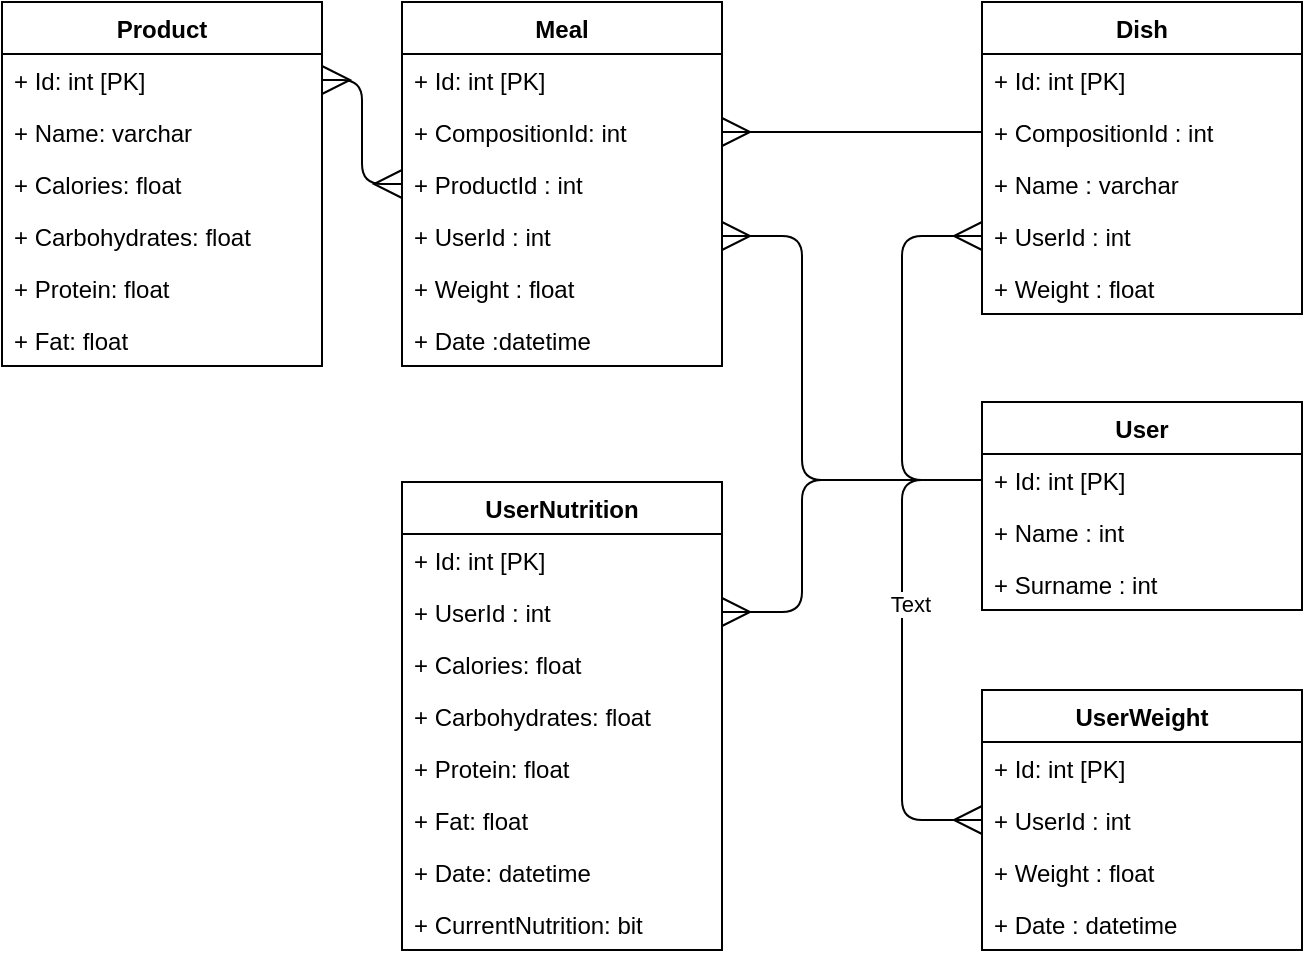 <mxfile version="13.7.5" type="github" pages="4">
  <diagram id="C5RBs43oDa-KdzZeNtuy" name="Page-1">
    <mxGraphModel dx="1995" dy="1134" grid="1" gridSize="10" guides="1" tooltips="1" connect="1" arrows="1" fold="1" page="1" pageScale="1" pageWidth="827" pageHeight="1169" math="0" shadow="0">
      <root>
        <mxCell id="WIyWlLk6GJQsqaUBKTNV-0" />
        <mxCell id="WIyWlLk6GJQsqaUBKTNV-1" parent="WIyWlLk6GJQsqaUBKTNV-0" />
        <mxCell id="v_-gOQtREwJvKuPBqVTX-77" value="" style="edgeStyle=elbowEdgeStyle;elbow=horizontal;endArrow=ERmany;html=1;entryX=0;entryY=0.5;entryDx=0;entryDy=0;exitX=0;exitY=0.5;exitDx=0;exitDy=0;endFill=0;endSize=12;" parent="WIyWlLk6GJQsqaUBKTNV-1" source="v_-gOQtREwJvKuPBqVTX-29" target="v_-gOQtREwJvKuPBqVTX-36" edge="1">
          <mxGeometry width="50" height="50" relative="1" as="geometry">
            <mxPoint x="560" y="540" as="sourcePoint" />
            <mxPoint x="500" y="650" as="targetPoint" />
            <Array as="points">
              <mxPoint x="520" y="360" />
              <mxPoint x="530" y="360" />
              <mxPoint x="500" y="330" />
              <mxPoint x="510" y="360" />
              <mxPoint x="540" y="410" />
            </Array>
          </mxGeometry>
        </mxCell>
        <mxCell id="I9_c61Gy7zSK1cR9WGPF-0" value="Text" style="edgeLabel;html=1;align=center;verticalAlign=middle;resizable=0;points=[];" parent="v_-gOQtREwJvKuPBqVTX-77" vertex="1" connectable="0">
          <mxGeometry x="-0.184" y="4" relative="1" as="geometry">
            <mxPoint as="offset" />
          </mxGeometry>
        </mxCell>
        <mxCell id="v_-gOQtREwJvKuPBqVTX-78" value="" style="edgeStyle=elbowEdgeStyle;elbow=horizontal;endArrow=ERmany;html=1;entryX=1;entryY=0.5;entryDx=0;entryDy=0;exitX=0;exitY=0.5;exitDx=0;exitDy=0;endFill=0;jumpSize=6;endSize=12;" parent="WIyWlLk6GJQsqaUBKTNV-1" source="v_-gOQtREwJvKuPBqVTX-29" target="v_-gOQtREwJvKuPBqVTX-61" edge="1">
          <mxGeometry width="50" height="50" relative="1" as="geometry">
            <mxPoint x="450" y="699" as="sourcePoint" />
            <mxPoint x="530" y="607" as="targetPoint" />
            <Array as="points">
              <mxPoint x="470" y="310" />
            </Array>
          </mxGeometry>
        </mxCell>
        <mxCell id="v_-gOQtREwJvKuPBqVTX-81" value="" style="edgeStyle=elbowEdgeStyle;elbow=horizontal;endArrow=ERmany;html=1;entryX=1;entryY=0.5;entryDx=0;entryDy=0;exitX=0;exitY=0.5;exitDx=0;exitDy=0;endFill=0;endSize=12;startArrow=ERmany;startFill=0;targetPerimeterSpacing=0;startSize=12;" parent="WIyWlLk6GJQsqaUBKTNV-1" source="v_-gOQtREwJvKuPBqVTX-27" target="v_-gOQtREwJvKuPBqVTX-1" edge="1">
          <mxGeometry width="50" height="50" relative="1" as="geometry">
            <mxPoint x="310" y="270" as="sourcePoint" />
            <mxPoint x="230" y="362" as="targetPoint" />
          </mxGeometry>
        </mxCell>
        <mxCell id="v_-gOQtREwJvKuPBqVTX-82" value="" style="edgeStyle=elbowEdgeStyle;elbow=horizontal;endArrow=ERmany;html=1;entryX=1;entryY=0.5;entryDx=0;entryDy=0;exitX=0;exitY=0.5;exitDx=0;exitDy=0;endFill=0;endSize=12;startArrow=none;startFill=0;" parent="WIyWlLk6GJQsqaUBKTNV-1" source="v_-gOQtREwJvKuPBqVTX-22" target="v_-gOQtREwJvKuPBqVTX-39" edge="1">
          <mxGeometry width="50" height="50" relative="1" as="geometry">
            <mxPoint x="640" y="442" as="sourcePoint" />
            <mxPoint x="530" y="360.0" as="targetPoint" />
          </mxGeometry>
        </mxCell>
        <mxCell id="v_-gOQtREwJvKuPBqVTX-0" value="Product" style="swimlane;fontStyle=1;align=center;verticalAlign=top;childLayout=stackLayout;horizontal=1;startSize=26;horizontalStack=0;resizeParent=1;resizeParentMax=0;resizeLast=0;collapsible=1;marginBottom=0;" parent="WIyWlLk6GJQsqaUBKTNV-1" vertex="1">
          <mxGeometry x="70" y="40" width="160" height="182" as="geometry" />
        </mxCell>
        <mxCell id="v_-gOQtREwJvKuPBqVTX-1" value="+ Id: int [PK]" style="text;strokeColor=none;fillColor=none;align=left;verticalAlign=top;spacingLeft=4;spacingRight=4;overflow=hidden;rotatable=0;points=[[0,0.5],[1,0.5]];portConstraint=eastwest;" parent="v_-gOQtREwJvKuPBqVTX-0" vertex="1">
          <mxGeometry y="26" width="160" height="26" as="geometry" />
        </mxCell>
        <mxCell id="v_-gOQtREwJvKuPBqVTX-3" value="+ Name: varchar" style="text;strokeColor=none;fillColor=none;align=left;verticalAlign=top;spacingLeft=4;spacingRight=4;overflow=hidden;rotatable=0;points=[[0,0.5],[1,0.5]];portConstraint=eastwest;" parent="v_-gOQtREwJvKuPBqVTX-0" vertex="1">
          <mxGeometry y="52" width="160" height="26" as="geometry" />
        </mxCell>
        <mxCell id="v_-gOQtREwJvKuPBqVTX-6" value="+ Calories: float&#xa;" style="text;strokeColor=none;fillColor=none;align=left;verticalAlign=top;spacingLeft=4;spacingRight=4;overflow=hidden;rotatable=0;points=[[0,0.5],[1,0.5]];portConstraint=eastwest;" parent="v_-gOQtREwJvKuPBqVTX-0" vertex="1">
          <mxGeometry y="78" width="160" height="26" as="geometry" />
        </mxCell>
        <mxCell id="v_-gOQtREwJvKuPBqVTX-9" value="+ Carbohydrates: float&#xa;" style="text;strokeColor=none;fillColor=none;align=left;verticalAlign=top;spacingLeft=4;spacingRight=4;overflow=hidden;rotatable=0;points=[[0,0.5],[1,0.5]];portConstraint=eastwest;" parent="v_-gOQtREwJvKuPBqVTX-0" vertex="1">
          <mxGeometry y="104" width="160" height="26" as="geometry" />
        </mxCell>
        <mxCell id="v_-gOQtREwJvKuPBqVTX-10" value="+ Protein: float&#xa;" style="text;strokeColor=none;fillColor=none;align=left;verticalAlign=top;spacingLeft=4;spacingRight=4;overflow=hidden;rotatable=0;points=[[0,0.5],[1,0.5]];portConstraint=eastwest;" parent="v_-gOQtREwJvKuPBqVTX-0" vertex="1">
          <mxGeometry y="130" width="160" height="26" as="geometry" />
        </mxCell>
        <mxCell id="v_-gOQtREwJvKuPBqVTX-11" value="+ Fat: float&#xa;" style="text;strokeColor=none;fillColor=none;align=left;verticalAlign=top;spacingLeft=4;spacingRight=4;overflow=hidden;rotatable=0;points=[[0,0.5],[1,0.5]];portConstraint=eastwest;" parent="v_-gOQtREwJvKuPBqVTX-0" vertex="1">
          <mxGeometry y="156" width="160" height="26" as="geometry" />
        </mxCell>
        <mxCell id="v_-gOQtREwJvKuPBqVTX-84" value="" style="edgeStyle=elbowEdgeStyle;elbow=horizontal;endArrow=ERmany;html=1;entryX=1;entryY=0.5;entryDx=0;entryDy=0;exitX=0;exitY=0.5;exitDx=0;exitDy=0;endFill=0;jumpSize=6;endSize=12;" parent="WIyWlLk6GJQsqaUBKTNV-1" source="v_-gOQtREwJvKuPBqVTX-29" target="v_-gOQtREwJvKuPBqVTX-83" edge="1">
          <mxGeometry width="50" height="50" relative="1" as="geometry">
            <mxPoint x="570" y="329" as="sourcePoint" />
            <mxPoint x="490" y="365" as="targetPoint" />
            <Array as="points">
              <mxPoint x="470" y="210" />
            </Array>
          </mxGeometry>
        </mxCell>
        <mxCell id="v_-gOQtREwJvKuPBqVTX-85" value="" style="edgeStyle=elbowEdgeStyle;elbow=horizontal;endArrow=ERmany;html=1;exitX=0;exitY=0.5;exitDx=0;exitDy=0;endFill=0;jumpSize=6;endSize=12;entryX=0;entryY=0.5;entryDx=0;entryDy=0;" parent="WIyWlLk6GJQsqaUBKTNV-1" source="v_-gOQtREwJvKuPBqVTX-29" target="v_-gOQtREwJvKuPBqVTX-86" edge="1">
          <mxGeometry width="50" height="50" relative="1" as="geometry">
            <mxPoint x="570" y="279" as="sourcePoint" />
            <mxPoint x="530" y="130" as="targetPoint" />
            <Array as="points">
              <mxPoint x="520" y="220" />
              <mxPoint x="500" y="210" />
              <mxPoint x="510" y="210" />
              <mxPoint x="540" y="210" />
            </Array>
          </mxGeometry>
        </mxCell>
        <mxCell id="v_-gOQtREwJvKuPBqVTX-12" value="Meal" style="swimlane;fontStyle=1;align=center;verticalAlign=top;childLayout=stackLayout;horizontal=1;startSize=26;horizontalStack=0;resizeParent=1;resizeParentMax=0;resizeLast=0;collapsible=1;marginBottom=0;" parent="WIyWlLk6GJQsqaUBKTNV-1" vertex="1">
          <mxGeometry x="270" y="40" width="160" height="182" as="geometry" />
        </mxCell>
        <mxCell id="v_-gOQtREwJvKuPBqVTX-13" value="+ Id: int [PK]" style="text;strokeColor=none;fillColor=none;align=left;verticalAlign=top;spacingLeft=4;spacingRight=4;overflow=hidden;rotatable=0;points=[[0,0.5],[1,0.5]];portConstraint=eastwest;" parent="v_-gOQtREwJvKuPBqVTX-12" vertex="1">
          <mxGeometry y="26" width="160" height="26" as="geometry" />
        </mxCell>
        <mxCell id="v_-gOQtREwJvKuPBqVTX-39" value="+ CompositionId: int" style="text;strokeColor=none;fillColor=none;align=left;verticalAlign=top;spacingLeft=4;spacingRight=4;overflow=hidden;rotatable=0;points=[[0,0.5],[1,0.5]];portConstraint=eastwest;" parent="v_-gOQtREwJvKuPBqVTX-12" vertex="1">
          <mxGeometry y="52" width="160" height="26" as="geometry" />
        </mxCell>
        <mxCell id="v_-gOQtREwJvKuPBqVTX-27" value="+ ProductId : int&#xa;" style="text;strokeColor=none;fillColor=none;align=left;verticalAlign=top;spacingLeft=4;spacingRight=4;overflow=hidden;rotatable=0;points=[[0,0.5],[1,0.5]];portConstraint=eastwest;" parent="v_-gOQtREwJvKuPBqVTX-12" vertex="1">
          <mxGeometry y="78" width="160" height="26" as="geometry" />
        </mxCell>
        <mxCell id="v_-gOQtREwJvKuPBqVTX-83" value="+ UserId : int&#xa;" style="text;strokeColor=none;fillColor=none;align=left;verticalAlign=top;spacingLeft=4;spacingRight=4;overflow=hidden;rotatable=0;points=[[0,0.5],[1,0.5]];portConstraint=eastwest;" parent="v_-gOQtREwJvKuPBqVTX-12" vertex="1">
          <mxGeometry y="104" width="160" height="26" as="geometry" />
        </mxCell>
        <mxCell id="v_-gOQtREwJvKuPBqVTX-16" value="+ Weight : float&#xa;" style="text;strokeColor=none;fillColor=none;align=left;verticalAlign=top;spacingLeft=4;spacingRight=4;overflow=hidden;rotatable=0;points=[[0,0.5],[1,0.5]];portConstraint=eastwest;" parent="v_-gOQtREwJvKuPBqVTX-12" vertex="1">
          <mxGeometry y="130" width="160" height="26" as="geometry" />
        </mxCell>
        <mxCell id="v_-gOQtREwJvKuPBqVTX-19" value="+ Date :datetime&#xa;" style="text;strokeColor=none;fillColor=none;align=left;verticalAlign=top;spacingLeft=4;spacingRight=4;overflow=hidden;rotatable=0;points=[[0,0.5],[1,0.5]];portConstraint=eastwest;" parent="v_-gOQtREwJvKuPBqVTX-12" vertex="1">
          <mxGeometry y="156" width="160" height="26" as="geometry" />
        </mxCell>
        <mxCell id="v_-gOQtREwJvKuPBqVTX-57" value="UserNutrition" style="swimlane;fontStyle=1;align=center;verticalAlign=top;childLayout=stackLayout;horizontal=1;startSize=26;horizontalStack=0;resizeParent=1;resizeParentMax=0;resizeLast=0;collapsible=1;marginBottom=0;" parent="WIyWlLk6GJQsqaUBKTNV-1" vertex="1">
          <mxGeometry x="270" y="280" width="160" height="234" as="geometry">
            <mxRectangle x="520" y="720" width="110" height="26" as="alternateBounds" />
          </mxGeometry>
        </mxCell>
        <mxCell id="v_-gOQtREwJvKuPBqVTX-58" value="+ Id: int [PK]" style="text;strokeColor=none;fillColor=none;align=left;verticalAlign=top;spacingLeft=4;spacingRight=4;overflow=hidden;rotatable=0;points=[[0,0.5],[1,0.5]];portConstraint=eastwest;" parent="v_-gOQtREwJvKuPBqVTX-57" vertex="1">
          <mxGeometry y="26" width="160" height="26" as="geometry" />
        </mxCell>
        <mxCell id="v_-gOQtREwJvKuPBqVTX-61" value="+ UserId : int&#xa;" style="text;strokeColor=none;fillColor=none;align=left;verticalAlign=top;spacingLeft=4;spacingRight=4;overflow=hidden;rotatable=0;points=[[0,0.5],[1,0.5]];portConstraint=eastwest;" parent="v_-gOQtREwJvKuPBqVTX-57" vertex="1">
          <mxGeometry y="52" width="160" height="26" as="geometry" />
        </mxCell>
        <mxCell id="v_-gOQtREwJvKuPBqVTX-62" value="+ Calories: float&#xa;" style="text;strokeColor=none;fillColor=none;align=left;verticalAlign=top;spacingLeft=4;spacingRight=4;overflow=hidden;rotatable=0;points=[[0,0.5],[1,0.5]];portConstraint=eastwest;" parent="v_-gOQtREwJvKuPBqVTX-57" vertex="1">
          <mxGeometry y="78" width="160" height="26" as="geometry" />
        </mxCell>
        <mxCell id="v_-gOQtREwJvKuPBqVTX-63" value="+ Carbohydrates: float&#xa;" style="text;strokeColor=none;fillColor=none;align=left;verticalAlign=top;spacingLeft=4;spacingRight=4;overflow=hidden;rotatable=0;points=[[0,0.5],[1,0.5]];portConstraint=eastwest;" parent="v_-gOQtREwJvKuPBqVTX-57" vertex="1">
          <mxGeometry y="104" width="160" height="26" as="geometry" />
        </mxCell>
        <mxCell id="v_-gOQtREwJvKuPBqVTX-64" value="+ Protein: float&#xa;" style="text;strokeColor=none;fillColor=none;align=left;verticalAlign=top;spacingLeft=4;spacingRight=4;overflow=hidden;rotatable=0;points=[[0,0.5],[1,0.5]];portConstraint=eastwest;" parent="v_-gOQtREwJvKuPBqVTX-57" vertex="1">
          <mxGeometry y="130" width="160" height="26" as="geometry" />
        </mxCell>
        <mxCell id="v_-gOQtREwJvKuPBqVTX-65" value="+ Fat: float&#xa;" style="text;strokeColor=none;fillColor=none;align=left;verticalAlign=top;spacingLeft=4;spacingRight=4;overflow=hidden;rotatable=0;points=[[0,0.5],[1,0.5]];portConstraint=eastwest;" parent="v_-gOQtREwJvKuPBqVTX-57" vertex="1">
          <mxGeometry y="156" width="160" height="26" as="geometry" />
        </mxCell>
        <mxCell id="v_-gOQtREwJvKuPBqVTX-66" value="+ Date: datetime&#xa;" style="text;strokeColor=none;fillColor=none;align=left;verticalAlign=top;spacingLeft=4;spacingRight=4;overflow=hidden;rotatable=0;points=[[0,0.5],[1,0.5]];portConstraint=eastwest;" parent="v_-gOQtREwJvKuPBqVTX-57" vertex="1">
          <mxGeometry y="182" width="160" height="26" as="geometry" />
        </mxCell>
        <mxCell id="v_-gOQtREwJvKuPBqVTX-67" value="+ CurrentNutrition: bit&#xa;" style="text;strokeColor=none;fillColor=none;align=left;verticalAlign=top;spacingLeft=4;spacingRight=4;overflow=hidden;rotatable=0;points=[[0,0.5],[1,0.5]];portConstraint=eastwest;" parent="v_-gOQtREwJvKuPBqVTX-57" vertex="1">
          <mxGeometry y="208" width="160" height="26" as="geometry" />
        </mxCell>
        <mxCell id="v_-gOQtREwJvKuPBqVTX-20" value="Dish" style="swimlane;fontStyle=1;align=center;verticalAlign=top;childLayout=stackLayout;horizontal=1;startSize=26;horizontalStack=0;resizeParent=1;resizeParentMax=0;resizeLast=0;collapsible=1;marginBottom=0;" parent="WIyWlLk6GJQsqaUBKTNV-1" vertex="1">
          <mxGeometry x="560" y="40" width="160" height="156" as="geometry" />
        </mxCell>
        <mxCell id="v_-gOQtREwJvKuPBqVTX-21" value="+ Id: int [PK]" style="text;strokeColor=none;fillColor=none;align=left;verticalAlign=top;spacingLeft=4;spacingRight=4;overflow=hidden;rotatable=0;points=[[0,0.5],[1,0.5]];portConstraint=eastwest;" parent="v_-gOQtREwJvKuPBqVTX-20" vertex="1">
          <mxGeometry y="26" width="160" height="26" as="geometry" />
        </mxCell>
        <mxCell id="v_-gOQtREwJvKuPBqVTX-22" value="+ CompositionId : int&#xa;" style="text;strokeColor=none;fillColor=none;align=left;verticalAlign=top;spacingLeft=4;spacingRight=4;overflow=hidden;rotatable=0;points=[[0,0.5],[1,0.5]];portConstraint=eastwest;" parent="v_-gOQtREwJvKuPBqVTX-20" vertex="1">
          <mxGeometry y="52" width="160" height="26" as="geometry" />
        </mxCell>
        <mxCell id="v_-gOQtREwJvKuPBqVTX-23" value="+ Name : varchar&#xa;" style="text;strokeColor=none;fillColor=none;align=left;verticalAlign=top;spacingLeft=4;spacingRight=4;overflow=hidden;rotatable=0;points=[[0,0.5],[1,0.5]];portConstraint=eastwest;" parent="v_-gOQtREwJvKuPBqVTX-20" vertex="1">
          <mxGeometry y="78" width="160" height="26" as="geometry" />
        </mxCell>
        <mxCell id="v_-gOQtREwJvKuPBqVTX-86" value="+ UserId : int&#xa;" style="text;strokeColor=none;fillColor=none;align=left;verticalAlign=top;spacingLeft=4;spacingRight=4;overflow=hidden;rotatable=0;points=[[0,0.5],[1,0.5]];portConstraint=eastwest;" parent="v_-gOQtREwJvKuPBqVTX-20" vertex="1">
          <mxGeometry y="104" width="160" height="26" as="geometry" />
        </mxCell>
        <mxCell id="v_-gOQtREwJvKuPBqVTX-24" value="+ Weight : float&#xa;" style="text;strokeColor=none;fillColor=none;align=left;verticalAlign=top;spacingLeft=4;spacingRight=4;overflow=hidden;rotatable=0;points=[[0,0.5],[1,0.5]];portConstraint=eastwest;" parent="v_-gOQtREwJvKuPBqVTX-20" vertex="1">
          <mxGeometry y="130" width="160" height="26" as="geometry" />
        </mxCell>
        <mxCell id="v_-gOQtREwJvKuPBqVTX-34" value="UserWeight" style="swimlane;fontStyle=1;align=center;verticalAlign=top;childLayout=stackLayout;horizontal=1;startSize=26;horizontalStack=0;resizeParent=1;resizeParentMax=0;resizeLast=0;collapsible=1;marginBottom=0;" parent="WIyWlLk6GJQsqaUBKTNV-1" vertex="1">
          <mxGeometry x="560" y="384" width="160" height="130" as="geometry">
            <mxRectangle x="520" y="558" width="100" height="26" as="alternateBounds" />
          </mxGeometry>
        </mxCell>
        <mxCell id="v_-gOQtREwJvKuPBqVTX-35" value="+ Id: int [PK]" style="text;strokeColor=none;fillColor=none;align=left;verticalAlign=top;spacingLeft=4;spacingRight=4;overflow=hidden;rotatable=0;points=[[0,0.5],[1,0.5]];portConstraint=eastwest;" parent="v_-gOQtREwJvKuPBqVTX-34" vertex="1">
          <mxGeometry y="26" width="160" height="26" as="geometry" />
        </mxCell>
        <mxCell id="v_-gOQtREwJvKuPBqVTX-36" value="+ UserId : int&#xa;" style="text;strokeColor=none;fillColor=none;align=left;verticalAlign=top;spacingLeft=4;spacingRight=4;overflow=hidden;rotatable=0;points=[[0,0.5],[1,0.5]];portConstraint=eastwest;" parent="v_-gOQtREwJvKuPBqVTX-34" vertex="1">
          <mxGeometry y="52" width="160" height="26" as="geometry" />
        </mxCell>
        <mxCell id="v_-gOQtREwJvKuPBqVTX-37" value="+ Weight : float&#xa;&#xa;" style="text;strokeColor=none;fillColor=none;align=left;verticalAlign=top;spacingLeft=4;spacingRight=4;overflow=hidden;rotatable=0;points=[[0,0.5],[1,0.5]];portConstraint=eastwest;" parent="v_-gOQtREwJvKuPBqVTX-34" vertex="1">
          <mxGeometry y="78" width="160" height="26" as="geometry" />
        </mxCell>
        <mxCell id="v_-gOQtREwJvKuPBqVTX-38" value="+ Date : datetime&#xa;&#xa;&#xa;" style="text;strokeColor=none;fillColor=none;align=left;verticalAlign=top;spacingLeft=4;spacingRight=4;overflow=hidden;rotatable=0;points=[[0,0.5],[1,0.5]];portConstraint=eastwest;" parent="v_-gOQtREwJvKuPBqVTX-34" vertex="1">
          <mxGeometry y="104" width="160" height="26" as="geometry" />
        </mxCell>
        <mxCell id="v_-gOQtREwJvKuPBqVTX-28" value="User" style="swimlane;fontStyle=1;align=center;verticalAlign=top;childLayout=stackLayout;horizontal=1;startSize=26;horizontalStack=0;resizeParent=1;resizeParentMax=0;resizeLast=0;collapsible=1;marginBottom=0;" parent="WIyWlLk6GJQsqaUBKTNV-1" vertex="1">
          <mxGeometry x="560" y="240" width="160" height="104" as="geometry">
            <mxRectangle x="280" y="650" width="60" height="26" as="alternateBounds" />
          </mxGeometry>
        </mxCell>
        <mxCell id="v_-gOQtREwJvKuPBqVTX-29" value="+ Id: int [PK]" style="text;strokeColor=none;fillColor=none;align=left;verticalAlign=top;spacingLeft=4;spacingRight=4;overflow=hidden;rotatable=0;points=[[0,0.5],[1,0.5]];portConstraint=eastwest;" parent="v_-gOQtREwJvKuPBqVTX-28" vertex="1">
          <mxGeometry y="26" width="160" height="26" as="geometry" />
        </mxCell>
        <mxCell id="v_-gOQtREwJvKuPBqVTX-30" value="+ Name : int&#xa;" style="text;strokeColor=none;fillColor=none;align=left;verticalAlign=top;spacingLeft=4;spacingRight=4;overflow=hidden;rotatable=0;points=[[0,0.5],[1,0.5]];portConstraint=eastwest;" parent="v_-gOQtREwJvKuPBqVTX-28" vertex="1">
          <mxGeometry y="52" width="160" height="26" as="geometry" />
        </mxCell>
        <mxCell id="v_-gOQtREwJvKuPBqVTX-40" value="+ Surname : int&#xa;" style="text;strokeColor=none;fillColor=none;align=left;verticalAlign=top;spacingLeft=4;spacingRight=4;overflow=hidden;rotatable=0;points=[[0,0.5],[1,0.5]];portConstraint=eastwest;" parent="v_-gOQtREwJvKuPBqVTX-28" vertex="1">
          <mxGeometry y="78" width="160" height="26" as="geometry" />
        </mxCell>
      </root>
    </mxGraphModel>
  </diagram>
  <diagram id="fuiRef03Iu1HEWEEDuds" name="Main Page">
    <mxGraphModel dx="2347" dy="1334" grid="1" gridSize="10" guides="1" tooltips="1" connect="1" arrows="1" fold="1" page="1" pageScale="1" pageWidth="850" pageHeight="1100" math="0" shadow="0">
      <root>
        <mxCell id="KjkQYHto7W4-pX4ocJMv-0" />
        <mxCell id="KjkQYHto7W4-pX4ocJMv-1" parent="KjkQYHto7W4-pX4ocJMv-0" />
        <mxCell id="KjkQYHto7W4-pX4ocJMv-2" value="" style="rounded=0;whiteSpace=wrap;html=1;" vertex="1" parent="KjkQYHto7W4-pX4ocJMv-1">
          <mxGeometry x="40" y="40" width="770" height="1010" as="geometry" />
        </mxCell>
        <mxCell id="KjkQYHto7W4-pX4ocJMv-4" value="" style="rounded=1;whiteSpace=wrap;html=1;fillColor=none;" vertex="1" parent="KjkQYHto7W4-pX4ocJMv-1">
          <mxGeometry x="75" y="160" width="700" height="260" as="geometry" />
        </mxCell>
        <mxCell id="KjkQYHto7W4-pX4ocJMv-3" value="" style="rounded=0;whiteSpace=wrap;html=1;" vertex="1" parent="KjkQYHto7W4-pX4ocJMv-1">
          <mxGeometry x="40" y="40" width="770" height="90" as="geometry" />
        </mxCell>
        <mxCell id="KjkQYHto7W4-pX4ocJMv-6" value="" style="rounded=1;whiteSpace=wrap;html=1;" vertex="1" parent="KjkQYHto7W4-pX4ocJMv-1">
          <mxGeometry x="440" y="440" width="335" height="260" as="geometry" />
        </mxCell>
        <mxCell id="KjkQYHto7W4-pX4ocJMv-9" value="" style="rounded=1;whiteSpace=wrap;html=1;" vertex="1" parent="KjkQYHto7W4-pX4ocJMv-1">
          <mxGeometry x="75" y="440" width="335" height="260" as="geometry" />
        </mxCell>
        <mxCell id="KjkQYHto7W4-pX4ocJMv-10" value="" style="rounded=1;whiteSpace=wrap;html=1;" vertex="1" parent="KjkQYHto7W4-pX4ocJMv-1">
          <mxGeometry x="440" y="730" width="335" height="260" as="geometry" />
        </mxCell>
        <mxCell id="KjkQYHto7W4-pX4ocJMv-11" value="" style="rounded=1;whiteSpace=wrap;html=1;" vertex="1" parent="KjkQYHto7W4-pX4ocJMv-1">
          <mxGeometry x="75" y="730" width="335" height="260" as="geometry" />
        </mxCell>
        <mxCell id="KjkQYHto7W4-pX4ocJMv-26" value="" style="endArrow=none;html=1;" edge="1" parent="KjkQYHto7W4-pX4ocJMv-1">
          <mxGeometry width="50" height="50" relative="1" as="geometry">
            <mxPoint x="765" y="250" as="sourcePoint" />
            <mxPoint x="85" y="250" as="targetPoint" />
          </mxGeometry>
        </mxCell>
        <mxCell id="KjkQYHto7W4-pX4ocJMv-27" value="" style="endArrow=none;html=1;" edge="1" parent="KjkQYHto7W4-pX4ocJMv-1">
          <mxGeometry width="50" height="50" relative="1" as="geometry">
            <mxPoint x="765.0" y="290.0" as="sourcePoint" />
            <mxPoint x="85" y="290.0" as="targetPoint" />
          </mxGeometry>
        </mxCell>
        <mxCell id="KjkQYHto7W4-pX4ocJMv-28" value="" style="endArrow=none;html=1;" edge="1" parent="KjkQYHto7W4-pX4ocJMv-1">
          <mxGeometry width="50" height="50" relative="1" as="geometry">
            <mxPoint x="120" y="65" as="sourcePoint" />
            <mxPoint x="60" y="65.0" as="targetPoint" />
          </mxGeometry>
        </mxCell>
        <mxCell id="KjkQYHto7W4-pX4ocJMv-29" value="" style="endArrow=none;html=1;" edge="1" parent="KjkQYHto7W4-pX4ocJMv-1">
          <mxGeometry width="50" height="50" relative="1" as="geometry">
            <mxPoint x="135" y="84.86" as="sourcePoint" />
            <mxPoint x="75" y="84.86" as="targetPoint" />
          </mxGeometry>
        </mxCell>
        <mxCell id="KjkQYHto7W4-pX4ocJMv-30" value="" style="endArrow=none;html=1;" edge="1" parent="KjkQYHto7W4-pX4ocJMv-1">
          <mxGeometry width="50" height="50" relative="1" as="geometry">
            <mxPoint x="120" y="105.0" as="sourcePoint" />
            <mxPoint x="60" y="105.0" as="targetPoint" />
          </mxGeometry>
        </mxCell>
        <mxCell id="KjkQYHto7W4-pX4ocJMv-33" value="" style="shape=image;html=1;verticalAlign=top;verticalLabelPosition=bottom;labelBackgroundColor=#ffffff;imageAspect=0;aspect=fixed;image=https://cdn0.iconfinder.com/data/icons/business-collection-2027/60/barcode-1-128.png;fillColor=none;" vertex="1" parent="KjkQYHto7W4-pX4ocJMv-1">
          <mxGeometry x="165.5" y="783" width="154" height="154" as="geometry" />
        </mxCell>
        <mxCell id="KjkQYHto7W4-pX4ocJMv-34" value="" style="shape=image;html=1;verticalAlign=top;verticalLabelPosition=bottom;labelBackgroundColor=#ffffff;imageAspect=0;aspect=fixed;image=https://cdn2.iconfinder.com/data/icons/infographic-bar-vol-12-2/512/3-128.png;fillColor=none;" vertex="1" parent="KjkQYHto7W4-pX4ocJMv-1">
          <mxGeometry x="537" y="789.5" width="141" height="141" as="geometry" />
        </mxCell>
        <mxCell id="KjkQYHto7W4-pX4ocJMv-35" value="" style="shape=image;html=1;verticalAlign=top;verticalLabelPosition=bottom;labelBackgroundColor=#ffffff;imageAspect=0;aspect=fixed;image=https://cdn2.iconfinder.com/data/icons/donkey/75/26-128.png;fillColor=none;" vertex="1" parent="KjkQYHto7W4-pX4ocJMv-1">
          <mxGeometry x="178.5" y="506" width="128" height="128" as="geometry" />
        </mxCell>
        <mxCell id="KjkQYHto7W4-pX4ocJMv-36" value="" style="shape=image;html=1;verticalAlign=top;verticalLabelPosition=bottom;labelBackgroundColor=#ffffff;imageAspect=0;aspect=fixed;image=https://cdn0.iconfinder.com/data/icons/infectious-pandemics-2/480/07-healthy-128.png;fillColor=none;" vertex="1" parent="KjkQYHto7W4-pX4ocJMv-1">
          <mxGeometry x="535.5" y="498" width="144" height="144" as="geometry" />
        </mxCell>
        <mxCell id="KjkQYHto7W4-pX4ocJMv-37" value="" style="ellipse;whiteSpace=wrap;html=1;aspect=fixed;strokeWidth=2;fillColor=#FF0000;" vertex="1" parent="KjkQYHto7W4-pX4ocJMv-1">
          <mxGeometry x="370" y="750" width="20" height="20" as="geometry" />
        </mxCell>
        <mxCell id="KjkQYHto7W4-pX4ocJMv-41" value="&lt;p style=&quot;line-height: 70% ; font-size: 19px&quot;&gt;Hi User&lt;/p&gt;" style="text;strokeColor=none;fillColor=none;html=1;fontSize=24;fontStyle=1;verticalAlign=middle;align=center;" vertex="1" parent="KjkQYHto7W4-pX4ocJMv-1">
          <mxGeometry x="675" y="65" width="100" height="40" as="geometry" />
        </mxCell>
        <mxCell id="KjkQYHto7W4-pX4ocJMv-42" value="" style="endArrow=none;html=1;" edge="1" parent="KjkQYHto7W4-pX4ocJMv-1">
          <mxGeometry width="50" height="50" relative="1" as="geometry">
            <mxPoint x="765" y="330.0" as="sourcePoint" />
            <mxPoint x="85" y="330.0" as="targetPoint" />
          </mxGeometry>
        </mxCell>
        <mxCell id="KjkQYHto7W4-pX4ocJMv-43" value="" style="endArrow=none;html=1;" edge="1" parent="KjkQYHto7W4-pX4ocJMv-1">
          <mxGeometry width="50" height="50" relative="1" as="geometry">
            <mxPoint x="765.0" y="370.0" as="sourcePoint" />
            <mxPoint x="85" y="370.0" as="targetPoint" />
          </mxGeometry>
        </mxCell>
        <mxCell id="KjkQYHto7W4-pX4ocJMv-45" value="Today" style="text;strokeColor=none;fillColor=none;html=1;fontSize=24;fontStyle=1;verticalAlign=middle;align=center;" vertex="1" parent="KjkQYHto7W4-pX4ocJMv-1">
          <mxGeometry x="375" y="170" width="100" height="40" as="geometry" />
        </mxCell>
        <mxCell id="KjkQYHto7W4-pX4ocJMv-47" value="" style="endArrow=none;html=1;" edge="1" parent="KjkQYHto7W4-pX4ocJMv-1">
          <mxGeometry width="50" height="50" relative="1" as="geometry">
            <mxPoint x="210" y="370" as="sourcePoint" />
            <mxPoint x="210" y="230" as="targetPoint" />
          </mxGeometry>
        </mxCell>
        <mxCell id="KjkQYHto7W4-pX4ocJMv-48" value="" style="endArrow=none;html=1;" edge="1" parent="KjkQYHto7W4-pX4ocJMv-1">
          <mxGeometry width="50" height="50" relative="1" as="geometry">
            <mxPoint x="350" y="370.0" as="sourcePoint" />
            <mxPoint x="350" y="230.0" as="targetPoint" />
          </mxGeometry>
        </mxCell>
        <mxCell id="KjkQYHto7W4-pX4ocJMv-49" value="" style="endArrow=none;html=1;" edge="1" parent="KjkQYHto7W4-pX4ocJMv-1">
          <mxGeometry width="50" height="50" relative="1" as="geometry">
            <mxPoint x="490" y="370.0" as="sourcePoint" />
            <mxPoint x="490" y="230.0" as="targetPoint" />
          </mxGeometry>
        </mxCell>
        <mxCell id="KjkQYHto7W4-pX4ocJMv-50" value="" style="endArrow=none;html=1;" edge="1" parent="KjkQYHto7W4-pX4ocJMv-1">
          <mxGeometry width="50" height="50" relative="1" as="geometry">
            <mxPoint x="630" y="370.0" as="sourcePoint" />
            <mxPoint x="630" y="230.0" as="targetPoint" />
          </mxGeometry>
        </mxCell>
        <mxCell id="KjkQYHto7W4-pX4ocJMv-52" value="&lt;p style=&quot;line-height: 70% ; font-size: 19px&quot;&gt;Meal #&lt;/p&gt;" style="text;strokeColor=none;fillColor=none;html=1;fontSize=24;fontStyle=1;verticalAlign=middle;align=center;" vertex="1" parent="KjkQYHto7W4-pX4ocJMv-1">
          <mxGeometry x="100" y="210" width="100" height="40" as="geometry" />
        </mxCell>
        <mxCell id="KjkQYHto7W4-pX4ocJMv-54" value="&lt;p style=&quot;line-height: 70% ; font-size: 19px&quot;&gt;Kcal&lt;/p&gt;" style="text;strokeColor=none;fillColor=none;html=1;fontSize=24;fontStyle=1;verticalAlign=middle;align=center;" vertex="1" parent="KjkQYHto7W4-pX4ocJMv-1">
          <mxGeometry x="230" y="210" width="100" height="40" as="geometry" />
        </mxCell>
        <mxCell id="KjkQYHto7W4-pX4ocJMv-55" value="&lt;p style=&quot;line-height: 70% ; font-size: 19px&quot;&gt;Protein&lt;/p&gt;" style="text;strokeColor=none;fillColor=none;html=1;fontSize=24;fontStyle=1;verticalAlign=middle;align=center;" vertex="1" parent="KjkQYHto7W4-pX4ocJMv-1">
          <mxGeometry x="375" y="210" width="100" height="40" as="geometry" />
        </mxCell>
        <mxCell id="KjkQYHto7W4-pX4ocJMv-56" value="&lt;p style=&quot;line-height: 70% ; font-size: 19px&quot;&gt;Carbs&lt;/p&gt;" style="text;strokeColor=none;fillColor=none;html=1;fontSize=24;fontStyle=1;verticalAlign=middle;align=center;" vertex="1" parent="KjkQYHto7W4-pX4ocJMv-1">
          <mxGeometry x="510" y="210" width="100" height="40" as="geometry" />
        </mxCell>
        <mxCell id="KjkQYHto7W4-pX4ocJMv-57" value="&lt;p style=&quot;line-height: 70% ; font-size: 19px&quot;&gt;Fat&lt;/p&gt;" style="text;strokeColor=none;fillColor=none;html=1;fontSize=24;fontStyle=1;verticalAlign=middle;align=center;" vertex="1" parent="KjkQYHto7W4-pX4ocJMv-1">
          <mxGeometry x="650" y="210" width="100" height="40" as="geometry" />
        </mxCell>
        <mxCell id="KjkQYHto7W4-pX4ocJMv-60" value="&lt;p style=&quot;line-height: 70% ; font-size: 19px&quot;&gt;# 1&lt;/p&gt;" style="text;strokeColor=none;fillColor=none;html=1;fontSize=24;fontStyle=1;verticalAlign=middle;align=center;" vertex="1" parent="KjkQYHto7W4-pX4ocJMv-1">
          <mxGeometry x="100" y="250" width="100" height="40" as="geometry" />
        </mxCell>
        <mxCell id="KjkQYHto7W4-pX4ocJMv-62" value="&lt;p style=&quot;line-height: 70% ; font-size: 19px&quot;&gt;540&lt;/p&gt;" style="text;strokeColor=none;fillColor=none;html=1;fontSize=24;fontStyle=1;verticalAlign=middle;align=center;" vertex="1" parent="KjkQYHto7W4-pX4ocJMv-1">
          <mxGeometry x="230" y="250" width="100" height="40" as="geometry" />
        </mxCell>
        <mxCell id="KjkQYHto7W4-pX4ocJMv-63" value="&lt;p style=&quot;line-height: 70% ; font-size: 19px&quot;&gt;30&lt;/p&gt;" style="text;strokeColor=none;fillColor=none;html=1;fontSize=24;fontStyle=1;verticalAlign=middle;align=center;" vertex="1" parent="KjkQYHto7W4-pX4ocJMv-1">
          <mxGeometry x="375" y="250" width="100" height="40" as="geometry" />
        </mxCell>
        <mxCell id="KjkQYHto7W4-pX4ocJMv-64" value="&lt;p style=&quot;line-height: 70% ; font-size: 19px&quot;&gt;60&lt;/p&gt;" style="text;strokeColor=none;fillColor=none;html=1;fontSize=24;fontStyle=1;verticalAlign=middle;align=center;" vertex="1" parent="KjkQYHto7W4-pX4ocJMv-1">
          <mxGeometry x="510" y="250" width="100" height="40" as="geometry" />
        </mxCell>
        <mxCell id="KjkQYHto7W4-pX4ocJMv-65" value="&lt;p style=&quot;line-height: 70% ; font-size: 19px&quot;&gt;10&lt;/p&gt;" style="text;strokeColor=none;fillColor=none;html=1;fontSize=24;fontStyle=1;verticalAlign=middle;align=center;" vertex="1" parent="KjkQYHto7W4-pX4ocJMv-1">
          <mxGeometry x="650" y="250" width="100" height="40" as="geometry" />
        </mxCell>
      </root>
    </mxGraphModel>
  </diagram>
  <diagram id="r2toZlhhoVnjtAwMcAkW" name="Products Page">
    <mxGraphModel dx="2850" dy="1620" grid="1" gridSize="10" guides="1" tooltips="1" connect="1" arrows="1" fold="1" page="1" pageScale="1" pageWidth="850" pageHeight="1100" math="0" shadow="0">
      <root>
        <mxCell id="ihIhJj5uiBKCdjf65k7Z-0" />
        <mxCell id="ihIhJj5uiBKCdjf65k7Z-1" parent="ihIhJj5uiBKCdjf65k7Z-0" />
        <mxCell id="ihIhJj5uiBKCdjf65k7Z-2" value="" style="rounded=0;whiteSpace=wrap;html=1;" vertex="1" parent="ihIhJj5uiBKCdjf65k7Z-1">
          <mxGeometry x="40" y="40" width="770" height="1010" as="geometry" />
        </mxCell>
        <mxCell id="ihIhJj5uiBKCdjf65k7Z-3" value="" style="rounded=1;whiteSpace=wrap;html=1;fillColor=none;" vertex="1" parent="ihIhJj5uiBKCdjf65k7Z-1">
          <mxGeometry x="75" y="290" width="700" height="730" as="geometry" />
        </mxCell>
        <mxCell id="ihIhJj5uiBKCdjf65k7Z-4" value="" style="rounded=0;whiteSpace=wrap;html=1;" vertex="1" parent="ihIhJj5uiBKCdjf65k7Z-1">
          <mxGeometry x="40" y="40" width="770" height="90" as="geometry" />
        </mxCell>
        <mxCell id="ihIhJj5uiBKCdjf65k7Z-11" value="" style="endArrow=none;html=1;" edge="1" parent="ihIhJj5uiBKCdjf65k7Z-1">
          <mxGeometry width="50" height="50" relative="1" as="geometry">
            <mxPoint x="120" y="65" as="sourcePoint" />
            <mxPoint x="60" y="65.0" as="targetPoint" />
          </mxGeometry>
        </mxCell>
        <mxCell id="ihIhJj5uiBKCdjf65k7Z-12" value="" style="endArrow=none;html=1;" edge="1" parent="ihIhJj5uiBKCdjf65k7Z-1">
          <mxGeometry width="50" height="50" relative="1" as="geometry">
            <mxPoint x="135" y="84.86" as="sourcePoint" />
            <mxPoint x="75" y="84.86" as="targetPoint" />
          </mxGeometry>
        </mxCell>
        <mxCell id="ihIhJj5uiBKCdjf65k7Z-13" value="" style="endArrow=none;html=1;" edge="1" parent="ihIhJj5uiBKCdjf65k7Z-1">
          <mxGeometry width="50" height="50" relative="1" as="geometry">
            <mxPoint x="120" y="105.0" as="sourcePoint" />
            <mxPoint x="60" y="105.0" as="targetPoint" />
          </mxGeometry>
        </mxCell>
        <mxCell id="ihIhJj5uiBKCdjf65k7Z-19" value="&lt;p style=&quot;line-height: 70% ; font-size: 19px&quot;&gt;Hi User&lt;/p&gt;" style="text;strokeColor=none;fillColor=none;html=1;fontSize=24;fontStyle=1;verticalAlign=middle;align=center;" vertex="1" parent="ihIhJj5uiBKCdjf65k7Z-1">
          <mxGeometry x="675" y="65" width="100" height="40" as="geometry" />
        </mxCell>
        <mxCell id="ihIhJj5uiBKCdjf65k7Z-33" value="&lt;p style=&quot;line-height: 70% ; font-size: 19px&quot;&gt;Chicken&lt;font color=&quot;#666666&quot;&gt;&amp;nbsp; &amp;nbsp;K: 124 / P: 13 / C: 30 / F: 3&lt;/font&gt;&lt;/p&gt;" style="text;strokeColor=none;fillColor=none;html=1;fontSize=24;fontStyle=1;verticalAlign=middle;align=center;" vertex="1" parent="ihIhJj5uiBKCdjf65k7Z-1">
          <mxGeometry x="100" y="370" width="380" height="40" as="geometry" />
        </mxCell>
        <mxCell id="ihIhJj5uiBKCdjf65k7Z-37" value="" style="rounded=1;whiteSpace=wrap;html=1;fillColor=none;" vertex="1" parent="ihIhJj5uiBKCdjf65k7Z-1">
          <mxGeometry x="75" y="210" width="700" height="60" as="geometry" />
        </mxCell>
        <mxCell id="ihIhJj5uiBKCdjf65k7Z-38" value="&lt;p style=&quot;line-height: 70% ; font-size: 19px&quot;&gt;&lt;font color=&quot;#919191&quot;&gt;Search Product&lt;/font&gt;&lt;/p&gt;" style="text;strokeColor=none;fillColor=none;html=1;fontSize=24;fontStyle=1;verticalAlign=middle;align=center;" vertex="1" parent="ihIhJj5uiBKCdjf65k7Z-1">
          <mxGeometry x="120" y="220" width="100" height="40" as="geometry" />
        </mxCell>
        <mxCell id="ihIhJj5uiBKCdjf65k7Z-39" value="" style="rounded=1;whiteSpace=wrap;html=1;fillColor=none;" vertex="1" parent="ihIhJj5uiBKCdjf65k7Z-1">
          <mxGeometry x="720" y="220" width="40" height="40" as="geometry" />
        </mxCell>
        <mxCell id="ihIhJj5uiBKCdjf65k7Z-40" value="&lt;p style=&quot;line-height: 70%&quot;&gt;&lt;font color=&quot;#009900&quot; style=&quot;font-size: 38px&quot;&gt;+&lt;/font&gt;&lt;/p&gt;" style="text;strokeColor=none;html=1;fontSize=24;fontStyle=1;verticalAlign=middle;align=center;fillColor=#ffffff;" vertex="1" parent="ihIhJj5uiBKCdjf65k7Z-1">
          <mxGeometry x="725" y="232.5" width="30" height="15" as="geometry" />
        </mxCell>
        <mxCell id="ihIhJj5uiBKCdjf65k7Z-51" value="" style="endArrow=none;html=1;" edge="1" parent="ihIhJj5uiBKCdjf65k7Z-1">
          <mxGeometry width="50" height="50" relative="1" as="geometry">
            <mxPoint x="765.0" y="360.0" as="sourcePoint" />
            <mxPoint x="85" y="360.0" as="targetPoint" />
          </mxGeometry>
        </mxCell>
        <mxCell id="ihIhJj5uiBKCdjf65k7Z-52" value="" style="endArrow=none;html=1;" edge="1" parent="ihIhJj5uiBKCdjf65k7Z-1">
          <mxGeometry width="50" height="50" relative="1" as="geometry">
            <mxPoint x="765" y="420.0" as="sourcePoint" />
            <mxPoint x="85" y="420.0" as="targetPoint" />
          </mxGeometry>
        </mxCell>
        <mxCell id="ihIhJj5uiBKCdjf65k7Z-54" value="" style="rounded=1;whiteSpace=wrap;html=1;fillColor=none;" vertex="1" parent="ihIhJj5uiBKCdjf65k7Z-1">
          <mxGeometry x="715" y="370" width="40" height="40" as="geometry" />
        </mxCell>
        <mxCell id="ihIhJj5uiBKCdjf65k7Z-56" value="" style="rounded=1;whiteSpace=wrap;html=1;fillColor=none;" vertex="1" parent="ihIhJj5uiBKCdjf65k7Z-1">
          <mxGeometry x="660" y="370" width="40" height="40" as="geometry" />
        </mxCell>
        <mxCell id="ihIhJj5uiBKCdjf65k7Z-58" value="" style="endArrow=none;html=1;" edge="1" parent="ihIhJj5uiBKCdjf65k7Z-1">
          <mxGeometry width="50" height="50" relative="1" as="geometry">
            <mxPoint x="765.0" y="480.0" as="sourcePoint" />
            <mxPoint x="85" y="480.0" as="targetPoint" />
          </mxGeometry>
        </mxCell>
        <mxCell id="ihIhJj5uiBKCdjf65k7Z-59" value="" style="endArrow=none;html=1;" edge="1" parent="ihIhJj5uiBKCdjf65k7Z-1">
          <mxGeometry width="50" height="50" relative="1" as="geometry">
            <mxPoint x="765" y="540.0" as="sourcePoint" />
            <mxPoint x="85" y="540.0" as="targetPoint" />
          </mxGeometry>
        </mxCell>
        <mxCell id="ihIhJj5uiBKCdjf65k7Z-60" value="" style="endArrow=none;html=1;" edge="1" parent="ihIhJj5uiBKCdjf65k7Z-1">
          <mxGeometry width="50" height="50" relative="1" as="geometry">
            <mxPoint x="765.0" y="600.0" as="sourcePoint" />
            <mxPoint x="85" y="600.0" as="targetPoint" />
          </mxGeometry>
        </mxCell>
        <mxCell id="ihIhJj5uiBKCdjf65k7Z-61" value="" style="endArrow=none;html=1;" edge="1" parent="ihIhJj5uiBKCdjf65k7Z-1">
          <mxGeometry width="50" height="50" relative="1" as="geometry">
            <mxPoint x="765" y="660.0" as="sourcePoint" />
            <mxPoint x="85" y="660.0" as="targetPoint" />
          </mxGeometry>
        </mxCell>
        <mxCell id="ihIhJj5uiBKCdjf65k7Z-62" value="" style="endArrow=none;html=1;" edge="1" parent="ihIhJj5uiBKCdjf65k7Z-1">
          <mxGeometry width="50" height="50" relative="1" as="geometry">
            <mxPoint x="765.0" y="720.0" as="sourcePoint" />
            <mxPoint x="85" y="720.0" as="targetPoint" />
          </mxGeometry>
        </mxCell>
        <mxCell id="ihIhJj5uiBKCdjf65k7Z-63" value="" style="endArrow=none;html=1;" edge="1" parent="ihIhJj5uiBKCdjf65k7Z-1">
          <mxGeometry width="50" height="50" relative="1" as="geometry">
            <mxPoint x="765" y="780.0" as="sourcePoint" />
            <mxPoint x="85" y="780.0" as="targetPoint" />
          </mxGeometry>
        </mxCell>
        <mxCell id="ihIhJj5uiBKCdjf65k7Z-74" value="" style="html=1;verticalLabelPosition=bottom;align=center;labelBackgroundColor=#ffffff;verticalAlign=top;strokeWidth=2;strokeColor=#0080F0;shadow=0;dashed=0;shape=mxgraph.ios7.icons.pen;fillColor=#ffffff;" vertex="1" parent="ihIhJj5uiBKCdjf65k7Z-1">
          <mxGeometry x="670" y="382.5" width="20" height="19.7" as="geometry" />
        </mxCell>
        <mxCell id="ihIhJj5uiBKCdjf65k7Z-76" value="" style="shape=image;html=1;verticalAlign=top;verticalLabelPosition=bottom;labelBackgroundColor=#ffffff;imageAspect=0;aspect=fixed;image=https://cdn3.iconfinder.com/data/icons/line-icons-set/128/1-04-128.png;strokeColor=#000000;strokeWidth=2;fillColor=#ffffff;" vertex="1" parent="ihIhJj5uiBKCdjf65k7Z-1">
          <mxGeometry x="721" y="376" width="28" height="28" as="geometry" />
        </mxCell>
        <mxCell id="ihIhJj5uiBKCdjf65k7Z-77" value="&lt;p style=&quot;line-height: 70% ; font-size: 19px&quot;&gt;Rice&lt;font color=&quot;#666666&quot;&gt;&amp;nbsp; &amp;nbsp;K: 339 / P: 7 / C: 77 / F: 1&lt;/font&gt;&lt;/p&gt;" style="text;strokeColor=none;fillColor=none;html=1;fontSize=24;fontStyle=1;verticalAlign=middle;align=center;" vertex="1" parent="ihIhJj5uiBKCdjf65k7Z-1">
          <mxGeometry x="100" y="430" width="380" height="40" as="geometry" />
        </mxCell>
        <mxCell id="ihIhJj5uiBKCdjf65k7Z-78" value="" style="rounded=1;whiteSpace=wrap;html=1;fillColor=none;" vertex="1" parent="ihIhJj5uiBKCdjf65k7Z-1">
          <mxGeometry x="715" y="430" width="40" height="40" as="geometry" />
        </mxCell>
        <mxCell id="ihIhJj5uiBKCdjf65k7Z-79" value="" style="html=1;verticalLabelPosition=bottom;align=center;labelBackgroundColor=#ffffff;verticalAlign=top;strokeWidth=2;strokeColor=#0080F0;shadow=0;dashed=0;shape=mxgraph.ios7.icons.pen;fillColor=#ffffff;" vertex="1" parent="ihIhJj5uiBKCdjf65k7Z-1">
          <mxGeometry x="670" y="442.5" width="20" height="19.7" as="geometry" />
        </mxCell>
        <mxCell id="ihIhJj5uiBKCdjf65k7Z-80" value="" style="shape=image;html=1;verticalAlign=top;verticalLabelPosition=bottom;labelBackgroundColor=#ffffff;imageAspect=0;aspect=fixed;image=https://cdn3.iconfinder.com/data/icons/line-icons-set/128/1-04-128.png;strokeColor=#000000;strokeWidth=2;fillColor=#ffffff;" vertex="1" parent="ihIhJj5uiBKCdjf65k7Z-1">
          <mxGeometry x="721" y="436" width="28" height="28" as="geometry" />
        </mxCell>
        <mxCell id="ihIhJj5uiBKCdjf65k7Z-81" value="&lt;p style=&quot;line-height: 70% ; font-size: 19px&quot;&gt;Banana&lt;font color=&quot;#666666&quot;&gt;&amp;nbsp; &amp;nbsp;K: 49 / P: 1 / C: 22 / F: 0&lt;/font&gt;&lt;/p&gt;" style="text;strokeColor=none;fillColor=none;html=1;fontSize=24;fontStyle=1;verticalAlign=middle;align=center;" vertex="1" parent="ihIhJj5uiBKCdjf65k7Z-1">
          <mxGeometry x="98" y="495" width="380" height="40" as="geometry" />
        </mxCell>
        <mxCell id="ihIhJj5uiBKCdjf65k7Z-82" value="" style="rounded=1;whiteSpace=wrap;html=1;fillColor=none;" vertex="1" parent="ihIhJj5uiBKCdjf65k7Z-1">
          <mxGeometry x="713" y="495" width="40" height="40" as="geometry" />
        </mxCell>
        <mxCell id="ihIhJj5uiBKCdjf65k7Z-83" value="" style="rounded=1;whiteSpace=wrap;html=1;fillColor=none;" vertex="1" parent="ihIhJj5uiBKCdjf65k7Z-1">
          <mxGeometry x="658" y="495" width="40" height="40" as="geometry" />
        </mxCell>
        <mxCell id="ihIhJj5uiBKCdjf65k7Z-84" value="" style="html=1;verticalLabelPosition=bottom;align=center;labelBackgroundColor=#ffffff;verticalAlign=top;strokeWidth=2;strokeColor=#0080F0;shadow=0;dashed=0;shape=mxgraph.ios7.icons.pen;fillColor=#ffffff;" vertex="1" parent="ihIhJj5uiBKCdjf65k7Z-1">
          <mxGeometry x="668" y="507.5" width="20" height="19.7" as="geometry" />
        </mxCell>
        <mxCell id="ihIhJj5uiBKCdjf65k7Z-85" value="" style="shape=image;html=1;verticalAlign=top;verticalLabelPosition=bottom;labelBackgroundColor=#ffffff;imageAspect=0;aspect=fixed;image=https://cdn3.iconfinder.com/data/icons/line-icons-set/128/1-04-128.png;strokeColor=#000000;strokeWidth=2;fillColor=#ffffff;" vertex="1" parent="ihIhJj5uiBKCdjf65k7Z-1">
          <mxGeometry x="719" y="501" width="28" height="28" as="geometry" />
        </mxCell>
        <mxCell id="ihIhJj5uiBKCdjf65k7Z-91" value="" style="rounded=1;whiteSpace=wrap;html=1;fillColor=none;" vertex="1" parent="ihIhJj5uiBKCdjf65k7Z-1">
          <mxGeometry x="658" y="430" width="40" height="40" as="geometry" />
        </mxCell>
        <mxCell id="4ZO1qknenuGKjdqb36sn-0" value="" style="rounded=0;whiteSpace=wrap;html=1;" vertex="1" parent="ihIhJj5uiBKCdjf65k7Z-1">
          <mxGeometry x="900" y="40" width="770" height="1010" as="geometry" />
        </mxCell>
        <mxCell id="4ZO1qknenuGKjdqb36sn-1" value="" style="rounded=1;whiteSpace=wrap;html=1;fillColor=none;" vertex="1" parent="ihIhJj5uiBKCdjf65k7Z-1">
          <mxGeometry x="930" y="170" width="700" height="520.83" as="geometry" />
        </mxCell>
        <mxCell id="4ZO1qknenuGKjdqb36sn-2" value="" style="rounded=0;whiteSpace=wrap;html=1;" vertex="1" parent="ihIhJj5uiBKCdjf65k7Z-1">
          <mxGeometry x="900" y="40" width="770" height="90" as="geometry" />
        </mxCell>
        <mxCell id="4ZO1qknenuGKjdqb36sn-3" value="" style="endArrow=none;html=1;" edge="1" parent="ihIhJj5uiBKCdjf65k7Z-1">
          <mxGeometry width="50" height="50" relative="1" as="geometry">
            <mxPoint x="980" y="65.0" as="sourcePoint" />
            <mxPoint x="920" y="65.0" as="targetPoint" />
          </mxGeometry>
        </mxCell>
        <mxCell id="4ZO1qknenuGKjdqb36sn-4" value="" style="endArrow=none;html=1;" edge="1" parent="ihIhJj5uiBKCdjf65k7Z-1">
          <mxGeometry width="50" height="50" relative="1" as="geometry">
            <mxPoint x="995" y="84.86" as="sourcePoint" />
            <mxPoint x="935" y="84.86" as="targetPoint" />
          </mxGeometry>
        </mxCell>
        <mxCell id="4ZO1qknenuGKjdqb36sn-5" value="" style="endArrow=none;html=1;" edge="1" parent="ihIhJj5uiBKCdjf65k7Z-1">
          <mxGeometry width="50" height="50" relative="1" as="geometry">
            <mxPoint x="980" y="105.0" as="sourcePoint" />
            <mxPoint x="920" y="105.0" as="targetPoint" />
          </mxGeometry>
        </mxCell>
        <mxCell id="4ZO1qknenuGKjdqb36sn-6" value="&lt;p style=&quot;line-height: 70% ; font-size: 19px&quot;&gt;Hi User&lt;/p&gt;" style="text;strokeColor=none;fillColor=none;html=1;fontSize=24;fontStyle=1;verticalAlign=middle;align=center;" vertex="1" parent="ihIhJj5uiBKCdjf65k7Z-1">
          <mxGeometry x="1535" y="65" width="100" height="40" as="geometry" />
        </mxCell>
        <mxCell id="4ZO1qknenuGKjdqb36sn-7" value="&lt;p style=&quot;line-height: 70% ; font-size: 19px&quot;&gt;Kcal:&lt;/p&gt;" style="text;strokeColor=none;fillColor=none;html=1;fontSize=24;fontStyle=1;verticalAlign=middle;align=center;" vertex="1" parent="ihIhJj5uiBKCdjf65k7Z-1">
          <mxGeometry x="955" y="340.83" width="190" height="40" as="geometry" />
        </mxCell>
        <mxCell id="4ZO1qknenuGKjdqb36sn-8" value="" style="endArrow=none;html=1;" edge="1" parent="ihIhJj5uiBKCdjf65k7Z-1">
          <mxGeometry width="50" height="50" relative="1" as="geometry">
            <mxPoint x="1620" y="330.83" as="sourcePoint" />
            <mxPoint x="940" y="330.83" as="targetPoint" />
          </mxGeometry>
        </mxCell>
        <mxCell id="4ZO1qknenuGKjdqb36sn-9" value="" style="endArrow=none;html=1;" edge="1" parent="ihIhJj5uiBKCdjf65k7Z-1">
          <mxGeometry width="50" height="50" relative="1" as="geometry">
            <mxPoint x="1620" y="390.83" as="sourcePoint" />
            <mxPoint x="940" y="390.83" as="targetPoint" />
          </mxGeometry>
        </mxCell>
        <mxCell id="4ZO1qknenuGKjdqb36sn-12" value="" style="endArrow=none;html=1;" edge="1" parent="ihIhJj5uiBKCdjf65k7Z-1">
          <mxGeometry width="50" height="50" relative="1" as="geometry">
            <mxPoint x="1620" y="450.83" as="sourcePoint" />
            <mxPoint x="940" y="450.83" as="targetPoint" />
          </mxGeometry>
        </mxCell>
        <mxCell id="4ZO1qknenuGKjdqb36sn-13" value="" style="endArrow=none;html=1;" edge="1" parent="ihIhJj5uiBKCdjf65k7Z-1">
          <mxGeometry width="50" height="50" relative="1" as="geometry">
            <mxPoint x="1620" y="510.83" as="sourcePoint" />
            <mxPoint x="940" y="510.83" as="targetPoint" />
          </mxGeometry>
        </mxCell>
        <mxCell id="4ZO1qknenuGKjdqb36sn-14" value="" style="endArrow=none;html=1;" edge="1" parent="ihIhJj5uiBKCdjf65k7Z-1">
          <mxGeometry width="50" height="50" relative="1" as="geometry">
            <mxPoint x="1620" y="570.83" as="sourcePoint" />
            <mxPoint x="940" y="570.83" as="targetPoint" />
          </mxGeometry>
        </mxCell>
        <mxCell id="4ZO1qknenuGKjdqb36sn-25" style="edgeStyle=orthogonalEdgeStyle;rounded=0;orthogonalLoop=1;jettySize=auto;html=1;exitX=0.5;exitY=1;exitDx=0;exitDy=0;" edge="1" parent="ihIhJj5uiBKCdjf65k7Z-1" source="4ZO1qknenuGKjdqb36sn-1" target="4ZO1qknenuGKjdqb36sn-1">
          <mxGeometry relative="1" as="geometry" />
        </mxCell>
        <mxCell id="4ZO1qknenuGKjdqb36sn-26" style="edgeStyle=orthogonalEdgeStyle;rounded=0;orthogonalLoop=1;jettySize=auto;html=1;exitX=0.5;exitY=1;exitDx=0;exitDy=0;" edge="1" parent="ihIhJj5uiBKCdjf65k7Z-1" source="4ZO1qknenuGKjdqb36sn-1" target="4ZO1qknenuGKjdqb36sn-1">
          <mxGeometry relative="1" as="geometry" />
        </mxCell>
        <mxCell id="4ZO1qknenuGKjdqb36sn-29" value="&lt;p style=&quot;line-height: 70% ; font-size: 19px&quot;&gt;@16:54&lt;font color=&quot;#666666&quot;&gt;&amp;nbsp; &amp;nbsp;K: 162 / P: 2 / C: 4.2 / F: 15.3&lt;/font&gt;&lt;/p&gt;" style="text;strokeColor=none;fillColor=none;html=1;fontSize=24;fontStyle=1;verticalAlign=middle;align=center;" vertex="1" parent="ihIhJj5uiBKCdjf65k7Z-1">
          <mxGeometry x="955" y="620.83" width="420" height="40" as="geometry" />
        </mxCell>
        <mxCell id="4ZO1qknenuGKjdqb36sn-30" value="" style="rounded=1;whiteSpace=wrap;html=1;fillColor=none;" vertex="1" parent="ihIhJj5uiBKCdjf65k7Z-1">
          <mxGeometry x="1545" y="620.83" width="40" height="40" as="geometry" />
        </mxCell>
        <mxCell id="4ZO1qknenuGKjdqb36sn-31" value="&lt;p style=&quot;line-height: 70%&quot;&gt;&lt;font color=&quot;#009900&quot; style=&quot;font-size: 38px&quot;&gt;+&lt;/font&gt;&lt;/p&gt;" style="text;strokeColor=none;html=1;fontSize=24;fontStyle=1;verticalAlign=middle;align=center;fillColor=#ffffff;" vertex="1" parent="ihIhJj5uiBKCdjf65k7Z-1">
          <mxGeometry x="1550" y="633.33" width="30" height="15" as="geometry" />
        </mxCell>
        <mxCell id="4ZO1qknenuGKjdqb36sn-32" value="" style="rounded=1;whiteSpace=wrap;html=1;fillColor=none;" vertex="1" parent="ihIhJj5uiBKCdjf65k7Z-1">
          <mxGeometry x="950" y="232.5" width="650" height="60" as="geometry" />
        </mxCell>
        <mxCell id="4ZO1qknenuGKjdqb36sn-33" value="&lt;p style=&quot;line-height: 70% ; font-size: 19px&quot;&gt;&lt;font color=&quot;#919191&quot;&gt;Avocado&lt;/font&gt;&lt;/p&gt;" style="text;strokeColor=none;fillColor=none;html=1;fontSize=24;fontStyle=1;verticalAlign=middle;align=center;" vertex="1" parent="ihIhJj5uiBKCdjf65k7Z-1">
          <mxGeometry x="995" y="242.5" width="205" height="40" as="geometry" />
        </mxCell>
        <mxCell id="4ZO1qknenuGKjdqb36sn-36" value="&lt;p style=&quot;line-height: 70% ; font-size: 19px&quot;&gt;Save product&lt;/p&gt;" style="text;strokeColor=none;fillColor=none;html=1;fontSize=24;fontStyle=1;verticalAlign=middle;align=center;" vertex="1" parent="ihIhJj5uiBKCdjf65k7Z-1">
          <mxGeometry x="1220" y="180" width="100" height="40" as="geometry" />
        </mxCell>
        <mxCell id="HMRLTpeh4MH_p7bjDVNG-0" value="&lt;p style=&quot;line-height: 70% ; font-size: 19px&quot;&gt;Protein:&lt;/p&gt;" style="text;strokeColor=none;fillColor=none;html=1;fontSize=24;fontStyle=1;verticalAlign=middle;align=center;" vertex="1" parent="ihIhJj5uiBKCdjf65k7Z-1">
          <mxGeometry x="955" y="396" width="190" height="40" as="geometry" />
        </mxCell>
        <mxCell id="HMRLTpeh4MH_p7bjDVNG-1" value="&lt;p style=&quot;line-height: 70% ; font-size: 19px&quot;&gt;Carbs:&lt;/p&gt;" style="text;strokeColor=none;fillColor=none;html=1;fontSize=24;fontStyle=1;verticalAlign=middle;align=center;" vertex="1" parent="ihIhJj5uiBKCdjf65k7Z-1">
          <mxGeometry x="955" y="464" width="190" height="40" as="geometry" />
        </mxCell>
        <mxCell id="HMRLTpeh4MH_p7bjDVNG-2" value="&lt;p style=&quot;line-height: 70% ; font-size: 19px&quot;&gt;Fat:&lt;/p&gt;" style="text;strokeColor=none;fillColor=none;html=1;fontSize=24;fontStyle=1;verticalAlign=middle;align=center;" vertex="1" parent="ihIhJj5uiBKCdjf65k7Z-1">
          <mxGeometry x="955" y="525" width="190" height="40" as="geometry" />
        </mxCell>
        <mxCell id="TIr5_JuC-QaOQqL3HhF2-0" value="" style="rounded=1;whiteSpace=wrap;html=1;" vertex="1" parent="ihIhJj5uiBKCdjf65k7Z-1">
          <mxGeometry x="1410" y="401.75" width="135" height="40" as="geometry" />
        </mxCell>
        <mxCell id="TIr5_JuC-QaOQqL3HhF2-1" value="&lt;p style=&quot;line-height: 70% ; font-size: 19px&quot;&gt;&lt;br&gt;&lt;/p&gt;" style="text;strokeColor=none;fillColor=none;html=1;fontSize=24;fontStyle=1;verticalAlign=middle;align=center;" vertex="1" parent="ihIhJj5uiBKCdjf65k7Z-1">
          <mxGeometry x="1452.5" y="402.5" width="50" height="40" as="geometry" />
        </mxCell>
        <mxCell id="TIr5_JuC-QaOQqL3HhF2-2" value="" style="rounded=1;whiteSpace=wrap;html=1;" vertex="1" parent="ihIhJj5uiBKCdjf65k7Z-1">
          <mxGeometry x="1410" y="463.63" width="135" height="40" as="geometry" />
        </mxCell>
        <mxCell id="TIr5_JuC-QaOQqL3HhF2-3" value="&lt;p style=&quot;line-height: 70% ; font-size: 19px&quot;&gt;&lt;br&gt;&lt;/p&gt;" style="text;strokeColor=none;fillColor=none;html=1;fontSize=24;fontStyle=1;verticalAlign=middle;align=center;" vertex="1" parent="ihIhJj5uiBKCdjf65k7Z-1">
          <mxGeometry x="1452.5" y="464.38" width="50" height="40" as="geometry" />
        </mxCell>
        <mxCell id="TIr5_JuC-QaOQqL3HhF2-4" value="" style="rounded=1;whiteSpace=wrap;html=1;" vertex="1" parent="ihIhJj5uiBKCdjf65k7Z-1">
          <mxGeometry x="1410" y="524.62" width="135" height="40" as="geometry" />
        </mxCell>
        <mxCell id="TIr5_JuC-QaOQqL3HhF2-5" value="&lt;p style=&quot;line-height: 70% ; font-size: 19px&quot;&gt;&lt;br&gt;&lt;/p&gt;" style="text;strokeColor=none;fillColor=none;html=1;fontSize=24;fontStyle=1;verticalAlign=middle;align=center;" vertex="1" parent="ihIhJj5uiBKCdjf65k7Z-1">
          <mxGeometry x="1452.5" y="525.37" width="50" height="40" as="geometry" />
        </mxCell>
        <mxCell id="TIr5_JuC-QaOQqL3HhF2-6" value="" style="rounded=1;whiteSpace=wrap;html=1;" vertex="1" parent="ihIhJj5uiBKCdjf65k7Z-1">
          <mxGeometry x="1410" y="340.46" width="135" height="40" as="geometry" />
        </mxCell>
        <mxCell id="TIr5_JuC-QaOQqL3HhF2-7" value="&lt;p style=&quot;line-height: 70% ; font-size: 19px&quot;&gt;162 &lt;font color=&quot;#828282&quot;&gt;kcal&lt;/font&gt;&lt;/p&gt;" style="text;strokeColor=none;fillColor=none;html=1;fontSize=24;fontStyle=1;verticalAlign=middle;align=center;" vertex="1" parent="ihIhJj5uiBKCdjf65k7Z-1">
          <mxGeometry x="1452.5" y="341.21" width="50" height="40" as="geometry" />
        </mxCell>
        <mxCell id="TIr5_JuC-QaOQqL3HhF2-8" value="&lt;p style=&quot;line-height: 70% ; font-size: 19px&quot;&gt;2&amp;nbsp;&lt;font color=&quot;#828282&quot;&gt;g&lt;/font&gt;&lt;/p&gt;" style="text;strokeColor=none;fillColor=none;html=1;fontSize=24;fontStyle=1;verticalAlign=middle;align=center;" vertex="1" parent="ihIhJj5uiBKCdjf65k7Z-1">
          <mxGeometry x="1452.5" y="404.0" width="50" height="40" as="geometry" />
        </mxCell>
        <mxCell id="TIr5_JuC-QaOQqL3HhF2-9" value="&lt;p style=&quot;line-height: 70% ; font-size: 19px&quot;&gt;4.2&amp;nbsp;&lt;font color=&quot;#828282&quot;&gt;g&lt;/font&gt;&lt;/p&gt;" style="text;strokeColor=none;fillColor=none;html=1;fontSize=24;fontStyle=1;verticalAlign=middle;align=center;" vertex="1" parent="ihIhJj5uiBKCdjf65k7Z-1">
          <mxGeometry x="1452.5" y="467.5" width="50" height="40" as="geometry" />
        </mxCell>
        <mxCell id="TIr5_JuC-QaOQqL3HhF2-11" value="&lt;p style=&quot;line-height: 70% ; font-size: 19px&quot;&gt;15.3&amp;nbsp;&lt;font color=&quot;#828282&quot;&gt;g&lt;/font&gt;&lt;/p&gt;" style="text;strokeColor=none;fillColor=none;html=1;fontSize=24;fontStyle=1;verticalAlign=middle;align=center;" vertex="1" parent="ihIhJj5uiBKCdjf65k7Z-1">
          <mxGeometry x="1452.5" y="524.62" width="50" height="40" as="geometry" />
        </mxCell>
        <mxCell id="TIr5_JuC-QaOQqL3HhF2-12" value="" style="edgeStyle=elbowEdgeStyle;elbow=vertical;endArrow=classic;html=1;exitX=0.5;exitY=1;exitDx=0;exitDy=0;" edge="1" parent="ihIhJj5uiBKCdjf65k7Z-1" source="4ZO1qknenuGKjdqb36sn-30">
          <mxGeometry width="50" height="50" relative="1" as="geometry">
            <mxPoint x="1070" y="250" as="sourcePoint" />
            <mxPoint x="280" y="600" as="targetPoint" />
            <Array as="points">
              <mxPoint x="1090" y="830" />
            </Array>
          </mxGeometry>
        </mxCell>
      </root>
    </mxGraphModel>
  </diagram>
  <diagram id="EIXLVGu5LIr0TNcRddsK" name="Meal Page">
    <mxGraphModel dx="950" dy="540" grid="1" gridSize="10" guides="1" tooltips="1" connect="1" arrows="1" fold="1" page="1" pageScale="1" pageWidth="850" pageHeight="1100" math="0" shadow="0">
      <root>
        <mxCell id="4EXrGIgHF4k5oH45El7h-0" />
        <mxCell id="4EXrGIgHF4k5oH45El7h-1" parent="4EXrGIgHF4k5oH45El7h-0" />
        <mxCell id="vC36JaMB68a_dMkZB7p3-11" value="" style="rounded=0;whiteSpace=wrap;html=1;" vertex="1" parent="4EXrGIgHF4k5oH45El7h-1">
          <mxGeometry x="890" y="40" width="770" height="1010" as="geometry" />
        </mxCell>
        <mxCell id="QK4VnnS6WAUgNiq7oU7h-19" value="" style="rounded=1;whiteSpace=wrap;html=1;fillColor=none;" vertex="1" parent="4EXrGIgHF4k5oH45El7h-1">
          <mxGeometry x="920" y="281.5" width="700" height="268.5" as="geometry" />
        </mxCell>
        <mxCell id="QK4VnnS6WAUgNiq7oU7h-23" value="" style="rounded=0;whiteSpace=wrap;html=1;shadow=0;strokeColor=#6c8ebf;strokeWidth=2;fillColor=#dae8fc;opacity=40;" vertex="1" parent="4EXrGIgHF4k5oH45El7h-1">
          <mxGeometry x="930" y="385.75" width="680" height="60" as="geometry" />
        </mxCell>
        <mxCell id="QgXdlWrCK-55Z4Gc3Vvp-0" value="" style="rounded=0;whiteSpace=wrap;html=1;" vertex="1" parent="4EXrGIgHF4k5oH45El7h-1">
          <mxGeometry x="40" y="40" width="770" height="1010" as="geometry" />
        </mxCell>
        <mxCell id="QgXdlWrCK-55Z4Gc3Vvp-1" value="" style="rounded=1;whiteSpace=wrap;html=1;fillColor=none;" vertex="1" parent="4EXrGIgHF4k5oH45El7h-1">
          <mxGeometry x="75" y="290" width="700" height="730" as="geometry" />
        </mxCell>
        <mxCell id="QgXdlWrCK-55Z4Gc3Vvp-2" value="" style="rounded=0;whiteSpace=wrap;html=1;" vertex="1" parent="4EXrGIgHF4k5oH45El7h-1">
          <mxGeometry x="40" y="40" width="770" height="90" as="geometry" />
        </mxCell>
        <mxCell id="QgXdlWrCK-55Z4Gc3Vvp-3" value="" style="endArrow=none;html=1;" edge="1" parent="4EXrGIgHF4k5oH45El7h-1">
          <mxGeometry width="50" height="50" relative="1" as="geometry">
            <mxPoint x="120" y="65" as="sourcePoint" />
            <mxPoint x="60" y="65" as="targetPoint" />
          </mxGeometry>
        </mxCell>
        <mxCell id="QgXdlWrCK-55Z4Gc3Vvp-4" value="" style="endArrow=none;html=1;" edge="1" parent="4EXrGIgHF4k5oH45El7h-1">
          <mxGeometry width="50" height="50" relative="1" as="geometry">
            <mxPoint x="135" y="84.86" as="sourcePoint" />
            <mxPoint x="75" y="84.86" as="targetPoint" />
          </mxGeometry>
        </mxCell>
        <mxCell id="QgXdlWrCK-55Z4Gc3Vvp-5" value="" style="endArrow=none;html=1;" edge="1" parent="4EXrGIgHF4k5oH45El7h-1">
          <mxGeometry width="50" height="50" relative="1" as="geometry">
            <mxPoint x="120" y="105" as="sourcePoint" />
            <mxPoint x="60" y="105" as="targetPoint" />
          </mxGeometry>
        </mxCell>
        <mxCell id="QgXdlWrCK-55Z4Gc3Vvp-6" value="&lt;p style=&quot;line-height: 70% ; font-size: 19px&quot;&gt;Hi User&lt;/p&gt;" style="text;strokeColor=none;fillColor=none;html=1;fontSize=24;fontStyle=1;verticalAlign=middle;align=center;" vertex="1" parent="4EXrGIgHF4k5oH45El7h-1">
          <mxGeometry x="675" y="65" width="100" height="40" as="geometry" />
        </mxCell>
        <mxCell id="QgXdlWrCK-55Z4Gc3Vvp-7" value="&lt;p style=&quot;line-height: 70% ; font-size: 19px&quot;&gt;Today @ 8:13&lt;font color=&quot;#666666&quot;&gt;&amp;nbsp; &amp;nbsp;K: 411 / P: 50 / C: 50 / F: 1&lt;/font&gt;&lt;/p&gt;" style="text;strokeColor=none;fillColor=none;html=1;fontSize=24;fontStyle=1;verticalAlign=middle;align=center;" vertex="1" parent="4EXrGIgHF4k5oH45El7h-1">
          <mxGeometry x="100" y="370" width="380" height="40" as="geometry" />
        </mxCell>
        <mxCell id="QgXdlWrCK-55Z4Gc3Vvp-8" value="" style="rounded=1;whiteSpace=wrap;html=1;fillColor=none;" vertex="1" parent="4EXrGIgHF4k5oH45El7h-1">
          <mxGeometry x="75" y="210" width="700" height="60" as="geometry" />
        </mxCell>
        <mxCell id="QgXdlWrCK-55Z4Gc3Vvp-10" value="" style="rounded=1;whiteSpace=wrap;html=1;fillColor=none;" vertex="1" parent="4EXrGIgHF4k5oH45El7h-1">
          <mxGeometry x="720" y="220" width="40" height="40" as="geometry" />
        </mxCell>
        <mxCell id="QgXdlWrCK-55Z4Gc3Vvp-11" value="&lt;p style=&quot;line-height: 70%&quot;&gt;&lt;font color=&quot;#009900&quot; style=&quot;font-size: 38px&quot;&gt;+&lt;/font&gt;&lt;/p&gt;" style="text;strokeColor=none;html=1;fontSize=24;fontStyle=1;verticalAlign=middle;align=center;fillColor=#ffffff;" vertex="1" parent="4EXrGIgHF4k5oH45El7h-1">
          <mxGeometry x="725" y="232.5" width="30" height="15" as="geometry" />
        </mxCell>
        <mxCell id="QgXdlWrCK-55Z4Gc3Vvp-12" value="" style="endArrow=none;html=1;" edge="1" parent="4EXrGIgHF4k5oH45El7h-1">
          <mxGeometry width="50" height="50" relative="1" as="geometry">
            <mxPoint x="765" y="360" as="sourcePoint" />
            <mxPoint x="85" y="360" as="targetPoint" />
          </mxGeometry>
        </mxCell>
        <mxCell id="QgXdlWrCK-55Z4Gc3Vvp-13" value="" style="endArrow=none;html=1;" edge="1" parent="4EXrGIgHF4k5oH45El7h-1">
          <mxGeometry width="50" height="50" relative="1" as="geometry">
            <mxPoint x="765" y="420" as="sourcePoint" />
            <mxPoint x="85" y="420" as="targetPoint" />
          </mxGeometry>
        </mxCell>
        <mxCell id="QgXdlWrCK-55Z4Gc3Vvp-14" value="" style="rounded=1;whiteSpace=wrap;html=1;fillColor=none;" vertex="1" parent="4EXrGIgHF4k5oH45El7h-1">
          <mxGeometry x="715" y="370" width="40" height="40" as="geometry" />
        </mxCell>
        <mxCell id="QgXdlWrCK-55Z4Gc3Vvp-15" value="" style="rounded=1;whiteSpace=wrap;html=1;fillColor=none;" vertex="1" parent="4EXrGIgHF4k5oH45El7h-1">
          <mxGeometry x="660" y="370" width="40" height="40" as="geometry" />
        </mxCell>
        <mxCell id="QgXdlWrCK-55Z4Gc3Vvp-16" value="" style="endArrow=none;html=1;" edge="1" parent="4EXrGIgHF4k5oH45El7h-1">
          <mxGeometry width="50" height="50" relative="1" as="geometry">
            <mxPoint x="765" y="480" as="sourcePoint" />
            <mxPoint x="85" y="480" as="targetPoint" />
          </mxGeometry>
        </mxCell>
        <mxCell id="QgXdlWrCK-55Z4Gc3Vvp-17" value="" style="endArrow=none;html=1;" edge="1" parent="4EXrGIgHF4k5oH45El7h-1">
          <mxGeometry width="50" height="50" relative="1" as="geometry">
            <mxPoint x="765" y="540" as="sourcePoint" />
            <mxPoint x="85" y="540" as="targetPoint" />
          </mxGeometry>
        </mxCell>
        <mxCell id="QgXdlWrCK-55Z4Gc3Vvp-18" value="" style="endArrow=none;html=1;" edge="1" parent="4EXrGIgHF4k5oH45El7h-1">
          <mxGeometry width="50" height="50" relative="1" as="geometry">
            <mxPoint x="765" y="600" as="sourcePoint" />
            <mxPoint x="85" y="600" as="targetPoint" />
          </mxGeometry>
        </mxCell>
        <mxCell id="QgXdlWrCK-55Z4Gc3Vvp-19" value="" style="endArrow=none;html=1;" edge="1" parent="4EXrGIgHF4k5oH45El7h-1">
          <mxGeometry width="50" height="50" relative="1" as="geometry">
            <mxPoint x="765" y="660" as="sourcePoint" />
            <mxPoint x="85" y="660" as="targetPoint" />
          </mxGeometry>
        </mxCell>
        <mxCell id="QgXdlWrCK-55Z4Gc3Vvp-20" value="" style="endArrow=none;html=1;" edge="1" parent="4EXrGIgHF4k5oH45El7h-1">
          <mxGeometry width="50" height="50" relative="1" as="geometry">
            <mxPoint x="765" y="720" as="sourcePoint" />
            <mxPoint x="85" y="720" as="targetPoint" />
          </mxGeometry>
        </mxCell>
        <mxCell id="QgXdlWrCK-55Z4Gc3Vvp-21" value="" style="endArrow=none;html=1;" edge="1" parent="4EXrGIgHF4k5oH45El7h-1">
          <mxGeometry width="50" height="50" relative="1" as="geometry">
            <mxPoint x="765" y="780" as="sourcePoint" />
            <mxPoint x="85" y="780" as="targetPoint" />
          </mxGeometry>
        </mxCell>
        <mxCell id="QgXdlWrCK-55Z4Gc3Vvp-22" value="" style="html=1;verticalLabelPosition=bottom;align=center;labelBackgroundColor=#ffffff;verticalAlign=top;strokeWidth=2;strokeColor=#0080F0;shadow=0;dashed=0;shape=mxgraph.ios7.icons.pen;fillColor=#ffffff;" vertex="1" parent="4EXrGIgHF4k5oH45El7h-1">
          <mxGeometry x="670" y="382.5" width="20" height="19.7" as="geometry" />
        </mxCell>
        <mxCell id="QgXdlWrCK-55Z4Gc3Vvp-23" value="" style="shape=image;html=1;verticalAlign=top;verticalLabelPosition=bottom;labelBackgroundColor=#ffffff;imageAspect=0;aspect=fixed;image=https://cdn3.iconfinder.com/data/icons/line-icons-set/128/1-04-128.png;strokeColor=#000000;strokeWidth=2;fillColor=#ffffff;" vertex="1" parent="4EXrGIgHF4k5oH45El7h-1">
          <mxGeometry x="721" y="376" width="28" height="28" as="geometry" />
        </mxCell>
        <mxCell id="QgXdlWrCK-55Z4Gc3Vvp-29" value="" style="rounded=1;whiteSpace=wrap;html=1;fillColor=none;" vertex="1" parent="4EXrGIgHF4k5oH45El7h-1">
          <mxGeometry x="713" y="495" width="40" height="40" as="geometry" />
        </mxCell>
        <mxCell id="QgXdlWrCK-55Z4Gc3Vvp-30" value="" style="rounded=1;whiteSpace=wrap;html=1;fillColor=none;" vertex="1" parent="4EXrGIgHF4k5oH45El7h-1">
          <mxGeometry x="658" y="495" width="40" height="40" as="geometry" />
        </mxCell>
        <mxCell id="QgXdlWrCK-55Z4Gc3Vvp-31" value="" style="html=1;verticalLabelPosition=bottom;align=center;labelBackgroundColor=#ffffff;verticalAlign=top;strokeWidth=2;strokeColor=#0080F0;shadow=0;dashed=0;shape=mxgraph.ios7.icons.pen;fillColor=#ffffff;" vertex="1" parent="4EXrGIgHF4k5oH45El7h-1">
          <mxGeometry x="668" y="507.5" width="20" height="19.7" as="geometry" />
        </mxCell>
        <mxCell id="QgXdlWrCK-55Z4Gc3Vvp-32" value="" style="shape=image;html=1;verticalAlign=top;verticalLabelPosition=bottom;labelBackgroundColor=#ffffff;imageAspect=0;aspect=fixed;image=https://cdn3.iconfinder.com/data/icons/line-icons-set/128/1-04-128.png;strokeColor=#000000;strokeWidth=2;fillColor=#ffffff;" vertex="1" parent="4EXrGIgHF4k5oH45El7h-1">
          <mxGeometry x="719" y="501" width="28" height="28" as="geometry" />
        </mxCell>
        <mxCell id="vC36JaMB68a_dMkZB7p3-0" value="&lt;p style=&quot;line-height: 70% ; font-size: 19px&quot;&gt;06.09.20 @ 7:50&lt;font color=&quot;#666666&quot;&gt;&amp;nbsp; &amp;nbsp;K: 533 / P: 6 / C: 88 / F: 19&lt;/font&gt;&lt;/p&gt;" style="text;strokeColor=none;fillColor=none;html=1;fontSize=24;fontStyle=1;verticalAlign=middle;align=center;" vertex="1" parent="4EXrGIgHF4k5oH45El7h-1">
          <mxGeometry x="98" y="430" width="380" height="40" as="geometry" />
        </mxCell>
        <mxCell id="vC36JaMB68a_dMkZB7p3-1" value="" style="rounded=1;whiteSpace=wrap;html=1;fillColor=none;" vertex="1" parent="4EXrGIgHF4k5oH45El7h-1">
          <mxGeometry x="713" y="430" width="40" height="40" as="geometry" />
        </mxCell>
        <mxCell id="vC36JaMB68a_dMkZB7p3-2" value="" style="html=1;verticalLabelPosition=bottom;align=center;labelBackgroundColor=#ffffff;verticalAlign=top;strokeWidth=2;strokeColor=#0080F0;shadow=0;dashed=0;shape=mxgraph.ios7.icons.pen;fillColor=#ffffff;" vertex="1" parent="4EXrGIgHF4k5oH45El7h-1">
          <mxGeometry x="668" y="442.5" width="20" height="19.7" as="geometry" />
        </mxCell>
        <mxCell id="vC36JaMB68a_dMkZB7p3-3" value="" style="shape=image;html=1;verticalAlign=top;verticalLabelPosition=bottom;labelBackgroundColor=#ffffff;imageAspect=0;aspect=fixed;image=https://cdn3.iconfinder.com/data/icons/line-icons-set/128/1-04-128.png;strokeColor=#000000;strokeWidth=2;fillColor=#ffffff;" vertex="1" parent="4EXrGIgHF4k5oH45El7h-1">
          <mxGeometry x="719" y="436" width="28" height="28" as="geometry" />
        </mxCell>
        <mxCell id="vC36JaMB68a_dMkZB7p3-4" value="" style="rounded=1;whiteSpace=wrap;html=1;fillColor=none;" vertex="1" parent="4EXrGIgHF4k5oH45El7h-1">
          <mxGeometry x="658" y="432.35" width="40" height="40" as="geometry" />
        </mxCell>
        <mxCell id="vC36JaMB68a_dMkZB7p3-5" value="&lt;p style=&quot;line-height: 70% ; font-size: 19px&quot;&gt;06.09.20 @ 11:47&lt;font color=&quot;#666666&quot;&gt;&amp;nbsp; &amp;nbsp;K: 197 / P: 28 / C: 12 / F: 4&lt;/font&gt;&lt;/p&gt;" style="text;strokeColor=none;fillColor=none;html=1;fontSize=24;fontStyle=1;verticalAlign=middle;align=center;" vertex="1" parent="4EXrGIgHF4k5oH45El7h-1">
          <mxGeometry x="98" y="487.2" width="380" height="40" as="geometry" />
        </mxCell>
        <mxCell id="vC36JaMB68a_dMkZB7p3-12" value="" style="rounded=1;whiteSpace=wrap;html=1;fillColor=none;" vertex="1" parent="4EXrGIgHF4k5oH45El7h-1">
          <mxGeometry x="925" y="630" width="700" height="400" as="geometry" />
        </mxCell>
        <mxCell id="vC36JaMB68a_dMkZB7p3-13" value="" style="rounded=0;whiteSpace=wrap;html=1;" vertex="1" parent="4EXrGIgHF4k5oH45El7h-1">
          <mxGeometry x="890" y="40" width="770" height="90" as="geometry" />
        </mxCell>
        <mxCell id="vC36JaMB68a_dMkZB7p3-14" value="" style="endArrow=none;html=1;" edge="1" parent="4EXrGIgHF4k5oH45El7h-1">
          <mxGeometry width="50" height="50" relative="1" as="geometry">
            <mxPoint x="970" y="65" as="sourcePoint" />
            <mxPoint x="910" y="65" as="targetPoint" />
          </mxGeometry>
        </mxCell>
        <mxCell id="vC36JaMB68a_dMkZB7p3-15" value="" style="endArrow=none;html=1;" edge="1" parent="4EXrGIgHF4k5oH45El7h-1">
          <mxGeometry width="50" height="50" relative="1" as="geometry">
            <mxPoint x="985" y="84.86" as="sourcePoint" />
            <mxPoint x="925" y="84.86" as="targetPoint" />
          </mxGeometry>
        </mxCell>
        <mxCell id="vC36JaMB68a_dMkZB7p3-16" value="" style="endArrow=none;html=1;" edge="1" parent="4EXrGIgHF4k5oH45El7h-1">
          <mxGeometry width="50" height="50" relative="1" as="geometry">
            <mxPoint x="970" y="105" as="sourcePoint" />
            <mxPoint x="910" y="105" as="targetPoint" />
          </mxGeometry>
        </mxCell>
        <mxCell id="vC36JaMB68a_dMkZB7p3-17" value="&lt;p style=&quot;line-height: 70% ; font-size: 19px&quot;&gt;Hi User&lt;/p&gt;" style="text;strokeColor=none;fillColor=none;html=1;fontSize=24;fontStyle=1;verticalAlign=middle;align=center;" vertex="1" parent="4EXrGIgHF4k5oH45El7h-1">
          <mxGeometry x="1525" y="65" width="100" height="40" as="geometry" />
        </mxCell>
        <mxCell id="vC36JaMB68a_dMkZB7p3-18" value="&lt;p style=&quot;line-height: 70% ; font-size: 19px&quot;&gt;Chicken &lt;font color=&quot;#666666&quot;&gt;&amp;nbsp;280g&lt;/font&gt;&lt;/p&gt;" style="text;strokeColor=none;fillColor=none;html=1;fontSize=24;fontStyle=1;verticalAlign=middle;align=center;" vertex="1" parent="4EXrGIgHF4k5oH45El7h-1">
          <mxGeometry x="950" y="680" width="190" height="40" as="geometry" />
        </mxCell>
        <mxCell id="vC36JaMB68a_dMkZB7p3-19" value="" style="rounded=1;whiteSpace=wrap;html=1;fillColor=none;" vertex="1" parent="4EXrGIgHF4k5oH45El7h-1">
          <mxGeometry x="925" y="210" width="700" height="60" as="geometry" />
        </mxCell>
        <mxCell id="vC36JaMB68a_dMkZB7p3-20" value="&lt;p style=&quot;line-height: 70% ; font-size: 19px&quot;&gt;&lt;font color=&quot;#919191&quot;&gt;Chic&lt;/font&gt;&lt;/p&gt;" style="text;strokeColor=none;fillColor=none;html=1;fontSize=24;fontStyle=1;verticalAlign=middle;align=center;" vertex="1" parent="4EXrGIgHF4k5oH45El7h-1">
          <mxGeometry x="970" y="220" width="100" height="40" as="geometry" />
        </mxCell>
        <mxCell id="vC36JaMB68a_dMkZB7p3-21" value="" style="rounded=1;whiteSpace=wrap;html=1;fillColor=none;" vertex="1" parent="4EXrGIgHF4k5oH45El7h-1">
          <mxGeometry x="1570" y="220" width="40" height="40" as="geometry" />
        </mxCell>
        <mxCell id="vC36JaMB68a_dMkZB7p3-22" value="&lt;p style=&quot;line-height: 70%&quot;&gt;&lt;font color=&quot;#009900&quot; style=&quot;font-size: 38px&quot;&gt;+&lt;/font&gt;&lt;/p&gt;" style="text;strokeColor=none;html=1;fontSize=24;fontStyle=1;verticalAlign=middle;align=center;fillColor=#ffffff;" vertex="1" parent="4EXrGIgHF4k5oH45El7h-1">
          <mxGeometry x="1575" y="232.5" width="30" height="15" as="geometry" />
        </mxCell>
        <mxCell id="vC36JaMB68a_dMkZB7p3-23" value="" style="endArrow=none;html=1;" edge="1" parent="4EXrGIgHF4k5oH45El7h-1">
          <mxGeometry width="50" height="50" relative="1" as="geometry">
            <mxPoint x="1615" y="670" as="sourcePoint" />
            <mxPoint x="935" y="670" as="targetPoint" />
          </mxGeometry>
        </mxCell>
        <mxCell id="vC36JaMB68a_dMkZB7p3-24" value="" style="endArrow=none;html=1;" edge="1" parent="4EXrGIgHF4k5oH45El7h-1">
          <mxGeometry width="50" height="50" relative="1" as="geometry">
            <mxPoint x="1615" y="730" as="sourcePoint" />
            <mxPoint x="935" y="730" as="targetPoint" />
          </mxGeometry>
        </mxCell>
        <mxCell id="vC36JaMB68a_dMkZB7p3-25" value="" style="rounded=1;whiteSpace=wrap;html=1;fillColor=none;" vertex="1" parent="4EXrGIgHF4k5oH45El7h-1">
          <mxGeometry x="1565" y="680" width="40" height="40" as="geometry" />
        </mxCell>
        <mxCell id="vC36JaMB68a_dMkZB7p3-26" value="" style="rounded=1;whiteSpace=wrap;html=1;fillColor=none;" vertex="1" parent="4EXrGIgHF4k5oH45El7h-1">
          <mxGeometry x="1510" y="680" width="40" height="40" as="geometry" />
        </mxCell>
        <mxCell id="vC36JaMB68a_dMkZB7p3-27" value="" style="endArrow=none;html=1;" edge="1" parent="4EXrGIgHF4k5oH45El7h-1">
          <mxGeometry width="50" height="50" relative="1" as="geometry">
            <mxPoint x="1615" y="790" as="sourcePoint" />
            <mxPoint x="935" y="790" as="targetPoint" />
          </mxGeometry>
        </mxCell>
        <mxCell id="vC36JaMB68a_dMkZB7p3-28" value="" style="endArrow=none;html=1;" edge="1" parent="4EXrGIgHF4k5oH45El7h-1">
          <mxGeometry width="50" height="50" relative="1" as="geometry">
            <mxPoint x="1615" y="850" as="sourcePoint" />
            <mxPoint x="935" y="850" as="targetPoint" />
          </mxGeometry>
        </mxCell>
        <mxCell id="vC36JaMB68a_dMkZB7p3-29" value="" style="endArrow=none;html=1;" edge="1" parent="4EXrGIgHF4k5oH45El7h-1">
          <mxGeometry width="50" height="50" relative="1" as="geometry">
            <mxPoint x="1615" y="910" as="sourcePoint" />
            <mxPoint x="935" y="910" as="targetPoint" />
          </mxGeometry>
        </mxCell>
        <mxCell id="vC36JaMB68a_dMkZB7p3-33" value="" style="html=1;verticalLabelPosition=bottom;align=center;labelBackgroundColor=#ffffff;verticalAlign=top;strokeWidth=2;strokeColor=#0080F0;shadow=0;dashed=0;shape=mxgraph.ios7.icons.pen;fillColor=#ffffff;" vertex="1" parent="4EXrGIgHF4k5oH45El7h-1">
          <mxGeometry x="1520" y="692.5" width="20" height="19.7" as="geometry" />
        </mxCell>
        <mxCell id="vC36JaMB68a_dMkZB7p3-34" value="" style="shape=image;html=1;verticalAlign=top;verticalLabelPosition=bottom;labelBackgroundColor=#ffffff;imageAspect=0;aspect=fixed;image=https://cdn3.iconfinder.com/data/icons/line-icons-set/128/1-04-128.png;strokeColor=#000000;strokeWidth=2;fillColor=#ffffff;" vertex="1" parent="4EXrGIgHF4k5oH45El7h-1">
          <mxGeometry x="1571" y="686" width="28" height="28" as="geometry" />
        </mxCell>
        <mxCell id="vC36JaMB68a_dMkZB7p3-35" value="" style="rounded=1;whiteSpace=wrap;html=1;fillColor=none;" vertex="1" parent="4EXrGIgHF4k5oH45El7h-1">
          <mxGeometry x="1563" y="805" width="40" height="40" as="geometry" />
        </mxCell>
        <mxCell id="vC36JaMB68a_dMkZB7p3-36" value="" style="rounded=1;whiteSpace=wrap;html=1;fillColor=none;" vertex="1" parent="4EXrGIgHF4k5oH45El7h-1">
          <mxGeometry x="1508" y="805" width="40" height="40" as="geometry" />
        </mxCell>
        <mxCell id="vC36JaMB68a_dMkZB7p3-37" value="" style="html=1;verticalLabelPosition=bottom;align=center;labelBackgroundColor=#ffffff;verticalAlign=top;strokeWidth=2;strokeColor=#0080F0;shadow=0;dashed=0;shape=mxgraph.ios7.icons.pen;fillColor=#ffffff;" vertex="1" parent="4EXrGIgHF4k5oH45El7h-1">
          <mxGeometry x="1518" y="817.5" width="20" height="19.7" as="geometry" />
        </mxCell>
        <mxCell id="vC36JaMB68a_dMkZB7p3-38" value="" style="shape=image;html=1;verticalAlign=top;verticalLabelPosition=bottom;labelBackgroundColor=#ffffff;imageAspect=0;aspect=fixed;image=https://cdn3.iconfinder.com/data/icons/line-icons-set/128/1-04-128.png;strokeColor=#000000;strokeWidth=2;fillColor=#ffffff;" vertex="1" parent="4EXrGIgHF4k5oH45El7h-1">
          <mxGeometry x="1569" y="811" width="28" height="28" as="geometry" />
        </mxCell>
        <mxCell id="vC36JaMB68a_dMkZB7p3-40" value="" style="rounded=1;whiteSpace=wrap;html=1;fillColor=none;" vertex="1" parent="4EXrGIgHF4k5oH45El7h-1">
          <mxGeometry x="1563" y="740" width="40" height="40" as="geometry" />
        </mxCell>
        <mxCell id="vC36JaMB68a_dMkZB7p3-41" value="" style="html=1;verticalLabelPosition=bottom;align=center;labelBackgroundColor=#ffffff;verticalAlign=top;strokeWidth=2;strokeColor=#0080F0;shadow=0;dashed=0;shape=mxgraph.ios7.icons.pen;fillColor=#ffffff;" vertex="1" parent="4EXrGIgHF4k5oH45El7h-1">
          <mxGeometry x="1518" y="752.5" width="20" height="19.7" as="geometry" />
        </mxCell>
        <mxCell id="vC36JaMB68a_dMkZB7p3-42" value="" style="shape=image;html=1;verticalAlign=top;verticalLabelPosition=bottom;labelBackgroundColor=#ffffff;imageAspect=0;aspect=fixed;image=https://cdn3.iconfinder.com/data/icons/line-icons-set/128/1-04-128.png;strokeColor=#000000;strokeWidth=2;fillColor=#ffffff;" vertex="1" parent="4EXrGIgHF4k5oH45El7h-1">
          <mxGeometry x="1569" y="746" width="28" height="28" as="geometry" />
        </mxCell>
        <mxCell id="vC36JaMB68a_dMkZB7p3-43" value="" style="rounded=1;whiteSpace=wrap;html=1;fillColor=none;" vertex="1" parent="4EXrGIgHF4k5oH45El7h-1">
          <mxGeometry x="1508" y="742.35" width="40" height="40" as="geometry" />
        </mxCell>
        <mxCell id="vC36JaMB68a_dMkZB7p3-46" value="" style="edgeStyle=elbowEdgeStyle;elbow=horizontal;endArrow=classic;html=1;entryX=-0.005;entryY=0.139;entryDx=0;entryDy=0;entryPerimeter=0;" edge="1" parent="4EXrGIgHF4k5oH45El7h-1" target="vC36JaMB68a_dMkZB7p3-11">
          <mxGeometry width="50" height="50" relative="1" as="geometry">
            <mxPoint x="760" y="240" as="sourcePoint" />
            <mxPoint x="810" y="190" as="targetPoint" />
            <Array as="points">
              <mxPoint x="850" y="210" />
            </Array>
          </mxGeometry>
        </mxCell>
        <mxCell id="vC36JaMB68a_dMkZB7p3-47" style="edgeStyle=orthogonalEdgeStyle;rounded=0;orthogonalLoop=1;jettySize=auto;html=1;exitX=0.5;exitY=1;exitDx=0;exitDy=0;" edge="1" parent="4EXrGIgHF4k5oH45El7h-1" source="vC36JaMB68a_dMkZB7p3-12" target="vC36JaMB68a_dMkZB7p3-12">
          <mxGeometry relative="1" as="geometry" />
        </mxCell>
        <mxCell id="vC36JaMB68a_dMkZB7p3-49" style="edgeStyle=orthogonalEdgeStyle;rounded=0;orthogonalLoop=1;jettySize=auto;html=1;exitX=0.5;exitY=1;exitDx=0;exitDy=0;" edge="1" parent="4EXrGIgHF4k5oH45El7h-1" source="vC36JaMB68a_dMkZB7p3-12" target="vC36JaMB68a_dMkZB7p3-12">
          <mxGeometry relative="1" as="geometry" />
        </mxCell>
        <mxCell id="QK4VnnS6WAUgNiq7oU7h-0" value="&lt;p style=&quot;line-height: 70% ; font-size: 19px&quot;&gt;Chicken&lt;font color=&quot;#666666&quot;&gt;&amp;nbsp; &amp;nbsp;K: 124 / P: 13 / C: 30 / F: 3&lt;/font&gt;&lt;/p&gt;" style="text;strokeColor=none;fillColor=none;html=1;fontSize=24;fontStyle=1;verticalAlign=middle;align=center;" vertex="1" parent="4EXrGIgHF4k5oH45El7h-1">
          <mxGeometry x="945" y="336.5" width="380" height="40" as="geometry" />
        </mxCell>
        <mxCell id="QK4VnnS6WAUgNiq7oU7h-1" value="" style="endArrow=none;html=1;" edge="1" parent="4EXrGIgHF4k5oH45El7h-1">
          <mxGeometry width="50" height="50" relative="1" as="geometry">
            <mxPoint x="1610.0" y="326.5" as="sourcePoint" />
            <mxPoint x="930" y="326.5" as="targetPoint" />
          </mxGeometry>
        </mxCell>
        <mxCell id="QK4VnnS6WAUgNiq7oU7h-2" value="" style="endArrow=none;html=1;" edge="1" parent="4EXrGIgHF4k5oH45El7h-1">
          <mxGeometry width="50" height="50" relative="1" as="geometry">
            <mxPoint x="1610" y="386.5" as="sourcePoint" />
            <mxPoint x="930" y="386.5" as="targetPoint" />
          </mxGeometry>
        </mxCell>
        <mxCell id="QK4VnnS6WAUgNiq7oU7h-5" value="" style="endArrow=none;html=1;" edge="1" parent="4EXrGIgHF4k5oH45El7h-1">
          <mxGeometry width="50" height="50" relative="1" as="geometry">
            <mxPoint x="1610.0" y="446.5" as="sourcePoint" />
            <mxPoint x="930" y="446.5" as="targetPoint" />
          </mxGeometry>
        </mxCell>
        <mxCell id="QK4VnnS6WAUgNiq7oU7h-6" value="" style="endArrow=none;html=1;" edge="1" parent="4EXrGIgHF4k5oH45El7h-1">
          <mxGeometry width="50" height="50" relative="1" as="geometry">
            <mxPoint x="1610" y="506.5" as="sourcePoint" />
            <mxPoint x="930" y="506.5" as="targetPoint" />
          </mxGeometry>
        </mxCell>
        <mxCell id="QK4VnnS6WAUgNiq7oU7h-24" value="" style="rounded=1;whiteSpace=wrap;html=1;" vertex="1" parent="4EXrGIgHF4k5oH45El7h-1">
          <mxGeometry x="1557" y="395.75" width="40" height="40" as="geometry" />
        </mxCell>
        <mxCell id="QK4VnnS6WAUgNiq7oU7h-25" value="&lt;p style=&quot;line-height: 70%&quot;&gt;&lt;font color=&quot;#009900&quot; style=&quot;font-size: 38px&quot;&gt;+&lt;/font&gt;&lt;/p&gt;" style="text;strokeColor=none;html=1;fontSize=24;fontStyle=1;verticalAlign=middle;align=center;fillColor=#ffffff;" vertex="1" parent="4EXrGIgHF4k5oH45El7h-1">
          <mxGeometry x="1562" y="408.25" width="30" height="15" as="geometry" />
        </mxCell>
        <mxCell id="QK4VnnS6WAUgNiq7oU7h-27" value="" style="rounded=1;whiteSpace=wrap;html=1;" vertex="1" parent="4EXrGIgHF4k5oH45El7h-1">
          <mxGeometry x="1410" y="395.75" width="135" height="40" as="geometry" />
        </mxCell>
        <mxCell id="QK4VnnS6WAUgNiq7oU7h-28" value="&lt;p style=&quot;line-height: 70% ; font-size: 19px&quot;&gt;60 &lt;font color=&quot;#a8a8a8&quot;&gt;g&lt;/font&gt;&lt;/p&gt;" style="text;strokeColor=none;fillColor=none;html=1;fontSize=24;fontStyle=1;verticalAlign=middle;align=center;" vertex="1" parent="4EXrGIgHF4k5oH45El7h-1">
          <mxGeometry x="1452.5" y="396.5" width="50" height="40" as="geometry" />
        </mxCell>
        <mxCell id="QK4VnnS6WAUgNiq7oU7h-29" value="&lt;p style=&quot;line-height: 70% ; font-size: 19px&quot;&gt;White bread&amp;nbsp;&lt;font color=&quot;#666666&quot;&gt;&amp;nbsp;70g&lt;/font&gt;&lt;/p&gt;" style="text;strokeColor=none;fillColor=none;html=1;fontSize=24;fontStyle=1;verticalAlign=middle;align=center;" vertex="1" parent="4EXrGIgHF4k5oH45El7h-1">
          <mxGeometry x="950" y="746" width="190" height="40" as="geometry" />
        </mxCell>
        <mxCell id="QK4VnnS6WAUgNiq7oU7h-30" value="&lt;p style=&quot;line-height: 70% ; font-size: 19px&quot;&gt;Cheese&amp;nbsp;&lt;font color=&quot;#666666&quot;&gt;&amp;nbsp;35g&lt;/font&gt;&lt;/p&gt;" style="text;strokeColor=none;fillColor=none;html=1;fontSize=24;fontStyle=1;verticalAlign=middle;align=center;" vertex="1" parent="4EXrGIgHF4k5oH45El7h-1">
          <mxGeometry x="950" y="799" width="190" height="40" as="geometry" />
        </mxCell>
        <mxCell id="QK4VnnS6WAUgNiq7oU7h-31" value="&lt;p style=&quot;line-height: 70% ; font-size: 19px&quot;&gt;Chickpeas&lt;font color=&quot;#666666&quot;&gt;&amp;nbsp; &amp;nbsp;K: 210 / P: 10.6 / C: 35 / F: 3.8&lt;/font&gt;&lt;/p&gt;" style="text;strokeColor=none;fillColor=none;html=1;fontSize=24;fontStyle=1;verticalAlign=middle;align=center;" vertex="1" parent="4EXrGIgHF4k5oH45El7h-1">
          <mxGeometry x="950" y="395.75" width="420" height="40" as="geometry" />
        </mxCell>
        <mxCell id="QK4VnnS6WAUgNiq7oU7h-32" value="&lt;p style=&quot;line-height: 70% ; font-size: 19px&quot;&gt;@16:54&lt;font color=&quot;#666666&quot;&gt;&amp;nbsp; &amp;nbsp;K: 489 / P: 49.6 / C: 70 / F: 11&lt;/font&gt;&lt;/p&gt;" style="text;strokeColor=none;fillColor=none;html=1;fontSize=24;fontStyle=1;verticalAlign=middle;align=center;" vertex="1" parent="4EXrGIgHF4k5oH45El7h-1">
          <mxGeometry x="950" y="960" width="420" height="40" as="geometry" />
        </mxCell>
        <mxCell id="QK4VnnS6WAUgNiq7oU7h-39" value="" style="rounded=1;whiteSpace=wrap;html=1;fillColor=none;" vertex="1" parent="4EXrGIgHF4k5oH45El7h-1">
          <mxGeometry x="1540" y="960" width="40" height="40" as="geometry" />
        </mxCell>
        <mxCell id="QK4VnnS6WAUgNiq7oU7h-40" value="&lt;p style=&quot;line-height: 70%&quot;&gt;&lt;font color=&quot;#009900&quot; style=&quot;font-size: 38px&quot;&gt;+&lt;/font&gt;&lt;/p&gt;" style="text;strokeColor=none;html=1;fontSize=24;fontStyle=1;verticalAlign=middle;align=center;fillColor=#ffffff;" vertex="1" parent="4EXrGIgHF4k5oH45El7h-1">
          <mxGeometry x="1545" y="972.5" width="30" height="15" as="geometry" />
        </mxCell>
        <mxCell id="QK4VnnS6WAUgNiq7oU7h-41" value="" style="rounded=0;whiteSpace=wrap;html=1;" vertex="1" parent="4EXrGIgHF4k5oH45El7h-1">
          <mxGeometry x="1740" y="40" width="770" height="1010" as="geometry" />
        </mxCell>
        <mxCell id="QK4VnnS6WAUgNiq7oU7h-44" value="" style="rounded=1;whiteSpace=wrap;html=1;fillColor=none;" vertex="1" parent="4EXrGIgHF4k5oH45El7h-1">
          <mxGeometry x="1770" y="170" width="700" height="520.83" as="geometry" />
        </mxCell>
        <mxCell id="QK4VnnS6WAUgNiq7oU7h-45" value="" style="rounded=0;whiteSpace=wrap;html=1;" vertex="1" parent="4EXrGIgHF4k5oH45El7h-1">
          <mxGeometry x="1740" y="40" width="770" height="90" as="geometry" />
        </mxCell>
        <mxCell id="QK4VnnS6WAUgNiq7oU7h-46" value="" style="endArrow=none;html=1;" edge="1" parent="4EXrGIgHF4k5oH45El7h-1">
          <mxGeometry width="50" height="50" relative="1" as="geometry">
            <mxPoint x="1820" y="65.0" as="sourcePoint" />
            <mxPoint x="1760" y="65.0" as="targetPoint" />
          </mxGeometry>
        </mxCell>
        <mxCell id="QK4VnnS6WAUgNiq7oU7h-47" value="" style="endArrow=none;html=1;" edge="1" parent="4EXrGIgHF4k5oH45El7h-1">
          <mxGeometry width="50" height="50" relative="1" as="geometry">
            <mxPoint x="1835" y="84.86" as="sourcePoint" />
            <mxPoint x="1775" y="84.86" as="targetPoint" />
          </mxGeometry>
        </mxCell>
        <mxCell id="QK4VnnS6WAUgNiq7oU7h-48" value="" style="endArrow=none;html=1;" edge="1" parent="4EXrGIgHF4k5oH45El7h-1">
          <mxGeometry width="50" height="50" relative="1" as="geometry">
            <mxPoint x="1820" y="105.0" as="sourcePoint" />
            <mxPoint x="1760" y="105.0" as="targetPoint" />
          </mxGeometry>
        </mxCell>
        <mxCell id="QK4VnnS6WAUgNiq7oU7h-49" value="&lt;p style=&quot;line-height: 70% ; font-size: 19px&quot;&gt;Hi User&lt;/p&gt;" style="text;strokeColor=none;fillColor=none;html=1;fontSize=24;fontStyle=1;verticalAlign=middle;align=center;" vertex="1" parent="4EXrGIgHF4k5oH45El7h-1">
          <mxGeometry x="2375" y="65" width="100" height="40" as="geometry" />
        </mxCell>
        <mxCell id="QK4VnnS6WAUgNiq7oU7h-50" value="&lt;p style=&quot;line-height: 70% ; font-size: 19px&quot;&gt;Chicken &lt;font color=&quot;#666666&quot;&gt;&amp;nbsp;280g&lt;/font&gt;&lt;/p&gt;" style="text;strokeColor=none;fillColor=none;html=1;fontSize=24;fontStyle=1;verticalAlign=middle;align=center;" vertex="1" parent="4EXrGIgHF4k5oH45El7h-1">
          <mxGeometry x="1795" y="340.83" width="190" height="40" as="geometry" />
        </mxCell>
        <mxCell id="QK4VnnS6WAUgNiq7oU7h-55" value="" style="endArrow=none;html=1;" edge="1" parent="4EXrGIgHF4k5oH45El7h-1">
          <mxGeometry width="50" height="50" relative="1" as="geometry">
            <mxPoint x="2460" y="330.83" as="sourcePoint" />
            <mxPoint x="1780" y="330.83" as="targetPoint" />
          </mxGeometry>
        </mxCell>
        <mxCell id="QK4VnnS6WAUgNiq7oU7h-56" value="" style="endArrow=none;html=1;" edge="1" parent="4EXrGIgHF4k5oH45El7h-1">
          <mxGeometry width="50" height="50" relative="1" as="geometry">
            <mxPoint x="2460" y="390.83" as="sourcePoint" />
            <mxPoint x="1780" y="390.83" as="targetPoint" />
          </mxGeometry>
        </mxCell>
        <mxCell id="QK4VnnS6WAUgNiq7oU7h-57" value="" style="rounded=1;whiteSpace=wrap;html=1;fillColor=none;" vertex="1" parent="4EXrGIgHF4k5oH45El7h-1">
          <mxGeometry x="2410" y="340.83" width="40" height="40" as="geometry" />
        </mxCell>
        <mxCell id="QK4VnnS6WAUgNiq7oU7h-58" value="" style="rounded=1;whiteSpace=wrap;html=1;fillColor=none;" vertex="1" parent="4EXrGIgHF4k5oH45El7h-1">
          <mxGeometry x="2355" y="340.83" width="40" height="40" as="geometry" />
        </mxCell>
        <mxCell id="QK4VnnS6WAUgNiq7oU7h-59" value="" style="endArrow=none;html=1;" edge="1" parent="4EXrGIgHF4k5oH45El7h-1">
          <mxGeometry width="50" height="50" relative="1" as="geometry">
            <mxPoint x="2460" y="450.83" as="sourcePoint" />
            <mxPoint x="1780" y="450.83" as="targetPoint" />
          </mxGeometry>
        </mxCell>
        <mxCell id="QK4VnnS6WAUgNiq7oU7h-60" value="" style="endArrow=none;html=1;" edge="1" parent="4EXrGIgHF4k5oH45El7h-1">
          <mxGeometry width="50" height="50" relative="1" as="geometry">
            <mxPoint x="2460" y="510.83" as="sourcePoint" />
            <mxPoint x="1780" y="510.83" as="targetPoint" />
          </mxGeometry>
        </mxCell>
        <mxCell id="QK4VnnS6WAUgNiq7oU7h-61" value="" style="endArrow=none;html=1;" edge="1" parent="4EXrGIgHF4k5oH45El7h-1">
          <mxGeometry width="50" height="50" relative="1" as="geometry">
            <mxPoint x="2460" y="570.83" as="sourcePoint" />
            <mxPoint x="1780" y="570.83" as="targetPoint" />
          </mxGeometry>
        </mxCell>
        <mxCell id="QK4VnnS6WAUgNiq7oU7h-62" value="" style="html=1;verticalLabelPosition=bottom;align=center;labelBackgroundColor=#ffffff;verticalAlign=top;strokeWidth=2;strokeColor=#0080F0;shadow=0;dashed=0;shape=mxgraph.ios7.icons.pen;fillColor=#ffffff;" vertex="1" parent="4EXrGIgHF4k5oH45El7h-1">
          <mxGeometry x="2365" y="353.33" width="20" height="19.7" as="geometry" />
        </mxCell>
        <mxCell id="QK4VnnS6WAUgNiq7oU7h-63" value="" style="shape=image;html=1;verticalAlign=top;verticalLabelPosition=bottom;labelBackgroundColor=#ffffff;imageAspect=0;aspect=fixed;image=https://cdn3.iconfinder.com/data/icons/line-icons-set/128/1-04-128.png;strokeColor=#000000;strokeWidth=2;fillColor=#ffffff;" vertex="1" parent="4EXrGIgHF4k5oH45El7h-1">
          <mxGeometry x="2416" y="346.83" width="28" height="28" as="geometry" />
        </mxCell>
        <mxCell id="QK4VnnS6WAUgNiq7oU7h-64" value="" style="rounded=1;whiteSpace=wrap;html=1;fillColor=none;" vertex="1" parent="4EXrGIgHF4k5oH45El7h-1">
          <mxGeometry x="2408" y="465.83" width="40" height="40" as="geometry" />
        </mxCell>
        <mxCell id="QK4VnnS6WAUgNiq7oU7h-65" value="" style="rounded=1;whiteSpace=wrap;html=1;fillColor=none;" vertex="1" parent="4EXrGIgHF4k5oH45El7h-1">
          <mxGeometry x="2353" y="465.83" width="40" height="40" as="geometry" />
        </mxCell>
        <mxCell id="QK4VnnS6WAUgNiq7oU7h-66" value="" style="html=1;verticalLabelPosition=bottom;align=center;labelBackgroundColor=#ffffff;verticalAlign=top;strokeWidth=2;strokeColor=#0080F0;shadow=0;dashed=0;shape=mxgraph.ios7.icons.pen;fillColor=#ffffff;" vertex="1" parent="4EXrGIgHF4k5oH45El7h-1">
          <mxGeometry x="2363" y="478.33" width="20" height="19.7" as="geometry" />
        </mxCell>
        <mxCell id="QK4VnnS6WAUgNiq7oU7h-67" value="" style="shape=image;html=1;verticalAlign=top;verticalLabelPosition=bottom;labelBackgroundColor=#ffffff;imageAspect=0;aspect=fixed;image=https://cdn3.iconfinder.com/data/icons/line-icons-set/128/1-04-128.png;strokeColor=#000000;strokeWidth=2;fillColor=#ffffff;" vertex="1" parent="4EXrGIgHF4k5oH45El7h-1">
          <mxGeometry x="2414" y="471.83" width="28" height="28" as="geometry" />
        </mxCell>
        <mxCell id="QK4VnnS6WAUgNiq7oU7h-68" value="" style="rounded=1;whiteSpace=wrap;html=1;fillColor=none;" vertex="1" parent="4EXrGIgHF4k5oH45El7h-1">
          <mxGeometry x="2408" y="400.83" width="40" height="40" as="geometry" />
        </mxCell>
        <mxCell id="QK4VnnS6WAUgNiq7oU7h-69" value="" style="html=1;verticalLabelPosition=bottom;align=center;labelBackgroundColor=#ffffff;verticalAlign=top;strokeWidth=2;strokeColor=#0080F0;shadow=0;dashed=0;shape=mxgraph.ios7.icons.pen;fillColor=#ffffff;" vertex="1" parent="4EXrGIgHF4k5oH45El7h-1">
          <mxGeometry x="2363" y="413.33" width="20" height="19.7" as="geometry" />
        </mxCell>
        <mxCell id="QK4VnnS6WAUgNiq7oU7h-70" value="" style="shape=image;html=1;verticalAlign=top;verticalLabelPosition=bottom;labelBackgroundColor=#ffffff;imageAspect=0;aspect=fixed;image=https://cdn3.iconfinder.com/data/icons/line-icons-set/128/1-04-128.png;strokeColor=#000000;strokeWidth=2;fillColor=#ffffff;" vertex="1" parent="4EXrGIgHF4k5oH45El7h-1">
          <mxGeometry x="2414" y="406.83" width="28" height="28" as="geometry" />
        </mxCell>
        <mxCell id="QK4VnnS6WAUgNiq7oU7h-71" value="" style="rounded=1;whiteSpace=wrap;html=1;fillColor=none;" vertex="1" parent="4EXrGIgHF4k5oH45El7h-1">
          <mxGeometry x="2353" y="403.18" width="40" height="40" as="geometry" />
        </mxCell>
        <mxCell id="QK4VnnS6WAUgNiq7oU7h-72" style="edgeStyle=orthogonalEdgeStyle;rounded=0;orthogonalLoop=1;jettySize=auto;html=1;exitX=0.5;exitY=1;exitDx=0;exitDy=0;" edge="1" parent="4EXrGIgHF4k5oH45El7h-1" source="QK4VnnS6WAUgNiq7oU7h-44" target="QK4VnnS6WAUgNiq7oU7h-44">
          <mxGeometry relative="1" as="geometry" />
        </mxCell>
        <mxCell id="QK4VnnS6WAUgNiq7oU7h-73" style="edgeStyle=orthogonalEdgeStyle;rounded=0;orthogonalLoop=1;jettySize=auto;html=1;exitX=0.5;exitY=1;exitDx=0;exitDy=0;" edge="1" parent="4EXrGIgHF4k5oH45El7h-1" source="QK4VnnS6WAUgNiq7oU7h-44" target="QK4VnnS6WAUgNiq7oU7h-44">
          <mxGeometry relative="1" as="geometry" />
        </mxCell>
        <mxCell id="QK4VnnS6WAUgNiq7oU7h-83" value="&lt;p style=&quot;line-height: 70% ; font-size: 19px&quot;&gt;White bread&amp;nbsp;&lt;font color=&quot;#666666&quot;&gt;&amp;nbsp;70g&lt;/font&gt;&lt;/p&gt;" style="text;strokeColor=none;fillColor=none;html=1;fontSize=24;fontStyle=1;verticalAlign=middle;align=center;" vertex="1" parent="4EXrGIgHF4k5oH45El7h-1">
          <mxGeometry x="1795" y="406.83" width="190" height="40" as="geometry" />
        </mxCell>
        <mxCell id="QK4VnnS6WAUgNiq7oU7h-84" value="&lt;p style=&quot;line-height: 70% ; font-size: 19px&quot;&gt;Cheese&amp;nbsp;&lt;font color=&quot;#666666&quot;&gt;&amp;nbsp;35g&lt;/font&gt;&lt;/p&gt;" style="text;strokeColor=none;fillColor=none;html=1;fontSize=24;fontStyle=1;verticalAlign=middle;align=center;" vertex="1" parent="4EXrGIgHF4k5oH45El7h-1">
          <mxGeometry x="1795" y="459.83" width="190" height="40" as="geometry" />
        </mxCell>
        <mxCell id="QK4VnnS6WAUgNiq7oU7h-86" value="&lt;p style=&quot;line-height: 70% ; font-size: 19px&quot;&gt;@16:54&lt;font color=&quot;#666666&quot;&gt;&amp;nbsp; &amp;nbsp;K: 489 / P: 49.6 / C: 70 / F: 11&lt;/font&gt;&lt;/p&gt;" style="text;strokeColor=none;fillColor=none;html=1;fontSize=24;fontStyle=1;verticalAlign=middle;align=center;" vertex="1" parent="4EXrGIgHF4k5oH45El7h-1">
          <mxGeometry x="1795" y="620.83" width="420" height="40" as="geometry" />
        </mxCell>
        <mxCell id="QK4VnnS6WAUgNiq7oU7h-87" value="" style="rounded=1;whiteSpace=wrap;html=1;fillColor=none;" vertex="1" parent="4EXrGIgHF4k5oH45El7h-1">
          <mxGeometry x="2385" y="620.83" width="40" height="40" as="geometry" />
        </mxCell>
        <mxCell id="QK4VnnS6WAUgNiq7oU7h-88" value="&lt;p style=&quot;line-height: 70%&quot;&gt;&lt;font color=&quot;#009900&quot; style=&quot;font-size: 38px&quot;&gt;+&lt;/font&gt;&lt;/p&gt;" style="text;strokeColor=none;html=1;fontSize=24;fontStyle=1;verticalAlign=middle;align=center;fillColor=#ffffff;" vertex="1" parent="4EXrGIgHF4k5oH45El7h-1">
          <mxGeometry x="2390" y="633.33" width="30" height="15" as="geometry" />
        </mxCell>
        <mxCell id="QK4VnnS6WAUgNiq7oU7h-89" value="" style="edgeStyle=elbowEdgeStyle;elbow=horizontal;endArrow=classic;html=1;entryX=-0.001;entryY=0.138;entryDx=0;entryDy=0;entryPerimeter=0;" edge="1" parent="4EXrGIgHF4k5oH45El7h-1" target="QK4VnnS6WAUgNiq7oU7h-41">
          <mxGeometry width="50" height="50" relative="1" as="geometry">
            <mxPoint x="1580" y="979.61" as="sourcePoint" />
            <mxPoint x="1730" y="180" as="targetPoint" />
            <Array as="points">
              <mxPoint x="1700" y="950" />
            </Array>
          </mxGeometry>
        </mxCell>
        <mxCell id="1SeEHv9b24fXk9h0VgUv-0" value="" style="rounded=1;whiteSpace=wrap;html=1;fillColor=none;" vertex="1" parent="4EXrGIgHF4k5oH45El7h-1">
          <mxGeometry x="1485" y="960" width="40" height="40" as="geometry" />
        </mxCell>
        <mxCell id="1SeEHv9b24fXk9h0VgUv-1" value="&lt;p style=&quot;line-height: 70%&quot;&gt;&lt;font style=&quot;font-size: 38px&quot; color=&quot;#ff0000&quot;&gt;+&lt;/font&gt;&lt;/p&gt;" style="text;strokeColor=none;html=1;fontSize=24;fontStyle=1;verticalAlign=middle;align=center;fillColor=#ffffff;" vertex="1" parent="4EXrGIgHF4k5oH45El7h-1">
          <mxGeometry x="1490" y="972.5" width="30" height="15" as="geometry" />
        </mxCell>
        <mxCell id="1SeEHv9b24fXk9h0VgUv-3" value="" style="edgeStyle=elbowEdgeStyle;elbow=vertical;endArrow=classic;html=1;" edge="1" parent="4EXrGIgHF4k5oH45El7h-1">
          <mxGeometry width="50" height="50" relative="1" as="geometry">
            <mxPoint x="1505" y="1000" as="sourcePoint" />
            <mxPoint x="122.857" y="600" as="targetPoint" />
            <Array as="points">
              <mxPoint x="1310" y="1070" />
            </Array>
          </mxGeometry>
        </mxCell>
        <mxCell id="1SeEHv9b24fXk9h0VgUv-4" value="" style="rounded=1;whiteSpace=wrap;html=1;fillColor=none;" vertex="1" parent="4EXrGIgHF4k5oH45El7h-1">
          <mxGeometry x="1790" y="232.5" width="650" height="60" as="geometry" />
        </mxCell>
        <mxCell id="1SeEHv9b24fXk9h0VgUv-5" value="&lt;p style=&quot;line-height: 70% ; font-size: 19px&quot;&gt;&lt;font color=&quot;#919191&quot;&gt;Name of the meal&lt;/font&gt;&lt;/p&gt;" style="text;strokeColor=none;fillColor=none;html=1;fontSize=24;fontStyle=1;verticalAlign=middle;align=center;" vertex="1" parent="4EXrGIgHF4k5oH45El7h-1">
          <mxGeometry x="1835" y="242.5" width="205" height="40" as="geometry" />
        </mxCell>
        <mxCell id="1SeEHv9b24fXk9h0VgUv-7" value="" style="rounded=1;whiteSpace=wrap;html=1;" vertex="1" parent="4EXrGIgHF4k5oH45El7h-1">
          <mxGeometry x="2228" y="620.08" width="135" height="40" as="geometry" />
        </mxCell>
        <mxCell id="1SeEHv9b24fXk9h0VgUv-8" value="&lt;p style=&quot;line-height: 70% ; font-size: 19px&quot;&gt;2 &lt;font color=&quot;#a8a8a8&quot;&gt;pcs&lt;/font&gt;&lt;/p&gt;" style="text;strokeColor=none;fillColor=none;html=1;fontSize=24;fontStyle=1;verticalAlign=middle;align=center;" vertex="1" parent="4EXrGIgHF4k5oH45El7h-1">
          <mxGeometry x="2270.5" y="620.83" width="50" height="40" as="geometry" />
        </mxCell>
        <mxCell id="1SeEHv9b24fXk9h0VgUv-9" value="" style="rounded=0;whiteSpace=wrap;html=1;shadow=0;strokeWidth=2;fillColor=#ffffff;gradientColor=none;" vertex="1" parent="4EXrGIgHF4k5oH45El7h-1">
          <mxGeometry x="425" y="130" width="385" height="70" as="geometry" />
        </mxCell>
        <mxCell id="1SeEHv9b24fXk9h0VgUv-10" value="&lt;p style=&quot;line-height: 70% ; font-size: 19px&quot;&gt;Consumed&lt;/p&gt;" style="text;strokeColor=none;fillColor=none;html=1;fontSize=24;fontStyle=1;verticalAlign=middle;align=center;" vertex="1" parent="4EXrGIgHF4k5oH45El7h-1">
          <mxGeometry x="200" y="145" width="100" height="40" as="geometry" />
        </mxCell>
        <mxCell id="1SeEHv9b24fXk9h0VgUv-11" value="&lt;p style=&quot;line-height: 70% ; font-size: 19px&quot;&gt;Saved&lt;/p&gt;" style="text;strokeColor=none;fillColor=none;html=1;fontSize=24;fontStyle=1;verticalAlign=middle;align=center;" vertex="1" parent="4EXrGIgHF4k5oH45El7h-1">
          <mxGeometry x="567.5" y="145" width="100" height="40" as="geometry" />
        </mxCell>
        <mxCell id="1SeEHv9b24fXk9h0VgUv-13" value="" style="edgeStyle=elbowEdgeStyle;elbow=vertical;endArrow=classic;html=1;exitX=0.5;exitY=0;exitDx=0;exitDy=0;entryX=0.234;entryY=-0.008;entryDx=0;entryDy=0;entryPerimeter=0;" edge="1" parent="4EXrGIgHF4k5oH45El7h-1" source="1SeEHv9b24fXk9h0VgUv-11" target="1SeEHv9b24fXk9h0VgUv-50">
          <mxGeometry width="50" height="50" relative="1" as="geometry">
            <mxPoint x="1515" y="1010" as="sourcePoint" />
            <mxPoint x="2930" y="80" as="targetPoint" />
            <Array as="points">
              <mxPoint x="910" y="20" />
            </Array>
          </mxGeometry>
        </mxCell>
        <mxCell id="1SeEHv9b24fXk9h0VgUv-48" value="" style="rounded=0;whiteSpace=wrap;html=1;" vertex="1" parent="4EXrGIgHF4k5oH45El7h-1">
          <mxGeometry x="2590" y="45" width="770" height="1010" as="geometry" />
        </mxCell>
        <mxCell id="1SeEHv9b24fXk9h0VgUv-50" value="" style="rounded=0;whiteSpace=wrap;html=1;" vertex="1" parent="4EXrGIgHF4k5oH45El7h-1">
          <mxGeometry x="2590" y="45" width="770" height="90" as="geometry" />
        </mxCell>
        <mxCell id="1SeEHv9b24fXk9h0VgUv-51" value="" style="endArrow=none;html=1;" edge="1" parent="4EXrGIgHF4k5oH45El7h-1">
          <mxGeometry width="50" height="50" relative="1" as="geometry">
            <mxPoint x="2670" y="70.0" as="sourcePoint" />
            <mxPoint x="2610" y="70.0" as="targetPoint" />
          </mxGeometry>
        </mxCell>
        <mxCell id="1SeEHv9b24fXk9h0VgUv-52" value="" style="endArrow=none;html=1;" edge="1" parent="4EXrGIgHF4k5oH45El7h-1">
          <mxGeometry width="50" height="50" relative="1" as="geometry">
            <mxPoint x="2685" y="89.86" as="sourcePoint" />
            <mxPoint x="2625" y="89.86" as="targetPoint" />
          </mxGeometry>
        </mxCell>
        <mxCell id="1SeEHv9b24fXk9h0VgUv-53" value="" style="endArrow=none;html=1;" edge="1" parent="4EXrGIgHF4k5oH45El7h-1">
          <mxGeometry width="50" height="50" relative="1" as="geometry">
            <mxPoint x="2670" y="110.0" as="sourcePoint" />
            <mxPoint x="2610" y="110.0" as="targetPoint" />
          </mxGeometry>
        </mxCell>
        <mxCell id="1SeEHv9b24fXk9h0VgUv-54" value="&lt;p style=&quot;line-height: 70% ; font-size: 19px&quot;&gt;Hi User&lt;/p&gt;" style="text;strokeColor=none;fillColor=none;html=1;fontSize=24;fontStyle=1;verticalAlign=middle;align=center;" vertex="1" parent="4EXrGIgHF4k5oH45El7h-1">
          <mxGeometry x="3225" y="70" width="100" height="40" as="geometry" />
        </mxCell>
        <mxCell id="1SeEHv9b24fXk9h0VgUv-108" value="" style="rounded=1;whiteSpace=wrap;html=1;fillColor=none;" vertex="1" parent="4EXrGIgHF4k5oH45El7h-1">
          <mxGeometry x="2625" y="170" width="700" height="730" as="geometry" />
        </mxCell>
        <mxCell id="1SeEHv9b24fXk9h0VgUv-109" value="&lt;p style=&quot;line-height: 70% ; font-size: 19px&quot;&gt;Spaghetti&lt;font color=&quot;#666666&quot;&gt;&amp;nbsp; K: 411 / P: 50 / C: 50 / F: 1&lt;/font&gt;&lt;/p&gt;" style="text;strokeColor=none;fillColor=none;html=1;fontSize=24;fontStyle=1;verticalAlign=middle;align=center;" vertex="1" parent="4EXrGIgHF4k5oH45El7h-1">
          <mxGeometry x="2650" y="250" width="380" height="40" as="geometry" />
        </mxCell>
        <mxCell id="1SeEHv9b24fXk9h0VgUv-110" value="" style="endArrow=none;html=1;" edge="1" parent="4EXrGIgHF4k5oH45El7h-1">
          <mxGeometry width="50" height="50" relative="1" as="geometry">
            <mxPoint x="3315.0" y="240.0" as="sourcePoint" />
            <mxPoint x="2635" y="240.0" as="targetPoint" />
          </mxGeometry>
        </mxCell>
        <mxCell id="1SeEHv9b24fXk9h0VgUv-111" value="" style="endArrow=none;html=1;" edge="1" parent="4EXrGIgHF4k5oH45El7h-1">
          <mxGeometry width="50" height="50" relative="1" as="geometry">
            <mxPoint x="3315.0" y="300.0" as="sourcePoint" />
            <mxPoint x="2635" y="300.0" as="targetPoint" />
          </mxGeometry>
        </mxCell>
        <mxCell id="1SeEHv9b24fXk9h0VgUv-112" value="" style="rounded=1;whiteSpace=wrap;html=1;fillColor=none;" vertex="1" parent="4EXrGIgHF4k5oH45El7h-1">
          <mxGeometry x="3265" y="250" width="40" height="40" as="geometry" />
        </mxCell>
        <mxCell id="1SeEHv9b24fXk9h0VgUv-113" value="" style="rounded=1;whiteSpace=wrap;html=1;fillColor=none;" vertex="1" parent="4EXrGIgHF4k5oH45El7h-1">
          <mxGeometry x="3210" y="250" width="40" height="40" as="geometry" />
        </mxCell>
        <mxCell id="1SeEHv9b24fXk9h0VgUv-114" value="" style="endArrow=none;html=1;" edge="1" parent="4EXrGIgHF4k5oH45El7h-1">
          <mxGeometry width="50" height="50" relative="1" as="geometry">
            <mxPoint x="3315.0" y="360" as="sourcePoint" />
            <mxPoint x="2635" y="360" as="targetPoint" />
          </mxGeometry>
        </mxCell>
        <mxCell id="1SeEHv9b24fXk9h0VgUv-115" value="" style="endArrow=none;html=1;" edge="1" parent="4EXrGIgHF4k5oH45El7h-1">
          <mxGeometry width="50" height="50" relative="1" as="geometry">
            <mxPoint x="3315.0" y="420" as="sourcePoint" />
            <mxPoint x="2635" y="420" as="targetPoint" />
          </mxGeometry>
        </mxCell>
        <mxCell id="1SeEHv9b24fXk9h0VgUv-116" value="" style="endArrow=none;html=1;" edge="1" parent="4EXrGIgHF4k5oH45El7h-1">
          <mxGeometry width="50" height="50" relative="1" as="geometry">
            <mxPoint x="3315.0" y="480" as="sourcePoint" />
            <mxPoint x="2635" y="480" as="targetPoint" />
          </mxGeometry>
        </mxCell>
        <mxCell id="1SeEHv9b24fXk9h0VgUv-117" value="" style="endArrow=none;html=1;" edge="1" parent="4EXrGIgHF4k5oH45El7h-1">
          <mxGeometry width="50" height="50" relative="1" as="geometry">
            <mxPoint x="3315.0" y="540" as="sourcePoint" />
            <mxPoint x="2635" y="540" as="targetPoint" />
          </mxGeometry>
        </mxCell>
        <mxCell id="1SeEHv9b24fXk9h0VgUv-118" value="" style="endArrow=none;html=1;" edge="1" parent="4EXrGIgHF4k5oH45El7h-1">
          <mxGeometry width="50" height="50" relative="1" as="geometry">
            <mxPoint x="3315.0" y="600" as="sourcePoint" />
            <mxPoint x="2635" y="600" as="targetPoint" />
          </mxGeometry>
        </mxCell>
        <mxCell id="1SeEHv9b24fXk9h0VgUv-119" value="" style="endArrow=none;html=1;" edge="1" parent="4EXrGIgHF4k5oH45El7h-1">
          <mxGeometry width="50" height="50" relative="1" as="geometry">
            <mxPoint x="3315.0" y="660" as="sourcePoint" />
            <mxPoint x="2635" y="660" as="targetPoint" />
          </mxGeometry>
        </mxCell>
        <mxCell id="1SeEHv9b24fXk9h0VgUv-120" value="" style="html=1;verticalLabelPosition=bottom;align=center;labelBackgroundColor=#ffffff;verticalAlign=top;strokeWidth=2;strokeColor=#0080F0;shadow=0;dashed=0;shape=mxgraph.ios7.icons.pen;fillColor=#ffffff;" vertex="1" parent="4EXrGIgHF4k5oH45El7h-1">
          <mxGeometry x="3220" y="262.5" width="20" height="19.7" as="geometry" />
        </mxCell>
        <mxCell id="1SeEHv9b24fXk9h0VgUv-121" value="" style="shape=image;html=1;verticalAlign=top;verticalLabelPosition=bottom;labelBackgroundColor=#ffffff;imageAspect=0;aspect=fixed;image=https://cdn3.iconfinder.com/data/icons/line-icons-set/128/1-04-128.png;strokeColor=#000000;strokeWidth=2;fillColor=#ffffff;" vertex="1" parent="4EXrGIgHF4k5oH45El7h-1">
          <mxGeometry x="3271" y="256" width="28" height="28" as="geometry" />
        </mxCell>
        <mxCell id="1SeEHv9b24fXk9h0VgUv-122" value="" style="rounded=1;whiteSpace=wrap;html=1;fillColor=none;" vertex="1" parent="4EXrGIgHF4k5oH45El7h-1">
          <mxGeometry x="3263" y="375" width="40" height="40" as="geometry" />
        </mxCell>
        <mxCell id="1SeEHv9b24fXk9h0VgUv-123" value="" style="rounded=1;whiteSpace=wrap;html=1;fillColor=none;" vertex="1" parent="4EXrGIgHF4k5oH45El7h-1">
          <mxGeometry x="3208" y="375" width="40" height="40" as="geometry" />
        </mxCell>
        <mxCell id="1SeEHv9b24fXk9h0VgUv-124" value="" style="html=1;verticalLabelPosition=bottom;align=center;labelBackgroundColor=#ffffff;verticalAlign=top;strokeWidth=2;strokeColor=#0080F0;shadow=0;dashed=0;shape=mxgraph.ios7.icons.pen;fillColor=#ffffff;" vertex="1" parent="4EXrGIgHF4k5oH45El7h-1">
          <mxGeometry x="3218" y="387.5" width="20" height="19.7" as="geometry" />
        </mxCell>
        <mxCell id="1SeEHv9b24fXk9h0VgUv-125" value="" style="shape=image;html=1;verticalAlign=top;verticalLabelPosition=bottom;labelBackgroundColor=#ffffff;imageAspect=0;aspect=fixed;image=https://cdn3.iconfinder.com/data/icons/line-icons-set/128/1-04-128.png;strokeColor=#000000;strokeWidth=2;fillColor=#ffffff;" vertex="1" parent="4EXrGIgHF4k5oH45El7h-1">
          <mxGeometry x="3269" y="381" width="28" height="28" as="geometry" />
        </mxCell>
        <mxCell id="1SeEHv9b24fXk9h0VgUv-126" value="&lt;p style=&quot;line-height: 70% ; font-size: 19px&quot;&gt;Tuna mayo&lt;font color=&quot;#666666&quot;&gt;&amp;nbsp; &amp;nbsp;K: 533 / P: 6 / C: 88 / F: 19&lt;/font&gt;&lt;/p&gt;" style="text;strokeColor=none;fillColor=none;html=1;fontSize=24;fontStyle=1;verticalAlign=middle;align=center;" vertex="1" parent="4EXrGIgHF4k5oH45El7h-1">
          <mxGeometry x="2648" y="310" width="402" height="40" as="geometry" />
        </mxCell>
        <mxCell id="1SeEHv9b24fXk9h0VgUv-127" value="" style="rounded=1;whiteSpace=wrap;html=1;fillColor=none;" vertex="1" parent="4EXrGIgHF4k5oH45El7h-1">
          <mxGeometry x="3263" y="310" width="40" height="40" as="geometry" />
        </mxCell>
        <mxCell id="1SeEHv9b24fXk9h0VgUv-128" value="" style="html=1;verticalLabelPosition=bottom;align=center;labelBackgroundColor=#ffffff;verticalAlign=top;strokeWidth=2;strokeColor=#0080F0;shadow=0;dashed=0;shape=mxgraph.ios7.icons.pen;fillColor=#ffffff;" vertex="1" parent="4EXrGIgHF4k5oH45El7h-1">
          <mxGeometry x="3218" y="322.5" width="20" height="19.7" as="geometry" />
        </mxCell>
        <mxCell id="1SeEHv9b24fXk9h0VgUv-129" value="" style="shape=image;html=1;verticalAlign=top;verticalLabelPosition=bottom;labelBackgroundColor=#ffffff;imageAspect=0;aspect=fixed;image=https://cdn3.iconfinder.com/data/icons/line-icons-set/128/1-04-128.png;strokeColor=#000000;strokeWidth=2;fillColor=#ffffff;" vertex="1" parent="4EXrGIgHF4k5oH45El7h-1">
          <mxGeometry x="3269" y="316" width="28" height="28" as="geometry" />
        </mxCell>
        <mxCell id="1SeEHv9b24fXk9h0VgUv-130" value="" style="rounded=1;whiteSpace=wrap;html=1;fillColor=none;" vertex="1" parent="4EXrGIgHF4k5oH45El7h-1">
          <mxGeometry x="3208" y="312.35" width="40" height="40" as="geometry" />
        </mxCell>
        <mxCell id="1SeEHv9b24fXk9h0VgUv-131" value="&lt;p style=&quot;line-height: 70% ; font-size: 19px&quot;&gt;My cottag echeese&lt;font color=&quot;#666666&quot;&gt;&amp;nbsp; &amp;nbsp;K: 197 / P: 28 / C: 12 / F: 4&lt;/font&gt;&lt;/p&gt;" style="text;strokeColor=none;fillColor=none;html=1;fontSize=24;fontStyle=1;verticalAlign=middle;align=center;" vertex="1" parent="4EXrGIgHF4k5oH45El7h-1">
          <mxGeometry x="2648" y="367.2" width="472" height="40" as="geometry" />
        </mxCell>
        <mxCell id="1SeEHv9b24fXk9h0VgUv-132" value="" style="rounded=1;whiteSpace=wrap;html=1;fillColor=none;" vertex="1" parent="4EXrGIgHF4k5oH45El7h-1">
          <mxGeometry x="3160" y="250.0" width="40" height="40" as="geometry" />
        </mxCell>
        <mxCell id="1SeEHv9b24fXk9h0VgUv-133" value="&lt;p style=&quot;line-height: 70%&quot;&gt;&lt;font style=&quot;font-size: 38px&quot; color=&quot;#ff0000&quot;&gt;+&lt;/font&gt;&lt;/p&gt;" style="text;strokeColor=none;html=1;fontSize=24;fontStyle=1;verticalAlign=middle;align=center;fillColor=#ffffff;" vertex="1" parent="4EXrGIgHF4k5oH45El7h-1">
          <mxGeometry x="3165" y="262.5" width="30" height="15" as="geometry" />
        </mxCell>
        <mxCell id="1SeEHv9b24fXk9h0VgUv-134" value="" style="rounded=1;whiteSpace=wrap;html=1;fillColor=none;" vertex="1" parent="4EXrGIgHF4k5oH45El7h-1">
          <mxGeometry x="3160" y="312.35" width="40" height="40" as="geometry" />
        </mxCell>
        <mxCell id="1SeEHv9b24fXk9h0VgUv-135" value="&lt;p style=&quot;line-height: 70%&quot;&gt;&lt;font style=&quot;font-size: 38px&quot; color=&quot;#ff0000&quot;&gt;+&lt;/font&gt;&lt;/p&gt;" style="text;strokeColor=none;html=1;fontSize=24;fontStyle=1;verticalAlign=middle;align=center;fillColor=#ffffff;" vertex="1" parent="4EXrGIgHF4k5oH45El7h-1">
          <mxGeometry x="3165" y="324.85" width="30" height="15" as="geometry" />
        </mxCell>
        <mxCell id="1SeEHv9b24fXk9h0VgUv-136" value="" style="rounded=1;whiteSpace=wrap;html=1;fillColor=none;" vertex="1" parent="4EXrGIgHF4k5oH45El7h-1">
          <mxGeometry x="3160" y="374.83" width="40" height="40" as="geometry" />
        </mxCell>
        <mxCell id="1SeEHv9b24fXk9h0VgUv-137" value="&lt;p style=&quot;line-height: 70%&quot;&gt;&lt;font style=&quot;font-size: 38px&quot; color=&quot;#ff0000&quot;&gt;+&lt;/font&gt;&lt;/p&gt;" style="text;strokeColor=none;html=1;fontSize=24;fontStyle=1;verticalAlign=middle;align=center;fillColor=#ffffff;" vertex="1" parent="4EXrGIgHF4k5oH45El7h-1">
          <mxGeometry x="3165" y="387.33" width="30" height="15" as="geometry" />
        </mxCell>
        <mxCell id="1SeEHv9b24fXk9h0VgUv-138" value="" style="edgeStyle=elbowEdgeStyle;elbow=vertical;endArrow=classic;html=1;exitX=0.5;exitY=0;exitDx=0;exitDy=0;entryX=1.002;entryY=0.114;entryDx=0;entryDy=0;entryPerimeter=0;" edge="1" parent="4EXrGIgHF4k5oH45El7h-1" source="1SeEHv9b24fXk9h0VgUv-113" target="QK4VnnS6WAUgNiq7oU7h-41">
          <mxGeometry width="50" height="50" relative="1" as="geometry">
            <mxPoint x="2660" y="820" as="sourcePoint" />
            <mxPoint x="2710" y="770" as="targetPoint" />
            <Array as="points">
              <mxPoint x="2910" y="150" />
            </Array>
          </mxGeometry>
        </mxCell>
        <mxCell id="1SeEHv9b24fXk9h0VgUv-139" value="" style="edgeStyle=elbowEdgeStyle;elbow=vertical;endArrow=classic;html=1;" edge="1" parent="4EXrGIgHF4k5oH45El7h-1" source="1SeEHv9b24fXk9h0VgUv-137">
          <mxGeometry width="50" height="50" relative="1" as="geometry">
            <mxPoint x="3180" y="420" as="sourcePoint" />
            <mxPoint x="200" y="600" as="targetPoint" />
            <Array as="points">
              <mxPoint x="1690" y="1090" />
              <mxPoint x="1320" y="1080" />
            </Array>
          </mxGeometry>
        </mxCell>
        <mxCell id="1SeEHv9b24fXk9h0VgUv-140" value="&lt;p style=&quot;line-height: 70% ; font-size: 19px&quot;&gt;Saved meals&lt;/p&gt;" style="text;strokeColor=none;fillColor=none;html=1;fontSize=24;fontStyle=1;verticalAlign=middle;align=center;" vertex="1" parent="4EXrGIgHF4k5oH45El7h-1">
          <mxGeometry x="2940" y="185" width="100" height="40" as="geometry" />
        </mxCell>
        <mxCell id="1SeEHv9b24fXk9h0VgUv-141" value="&lt;p style=&quot;line-height: 70% ; font-size: 19px&quot;&gt;Save meal&lt;/p&gt;" style="text;strokeColor=none;fillColor=none;html=1;fontSize=24;fontStyle=1;verticalAlign=middle;align=center;" vertex="1" parent="4EXrGIgHF4k5oH45El7h-1">
          <mxGeometry x="2060" y="180" width="100" height="40" as="geometry" />
        </mxCell>
      </root>
    </mxGraphModel>
  </diagram>
</mxfile>
